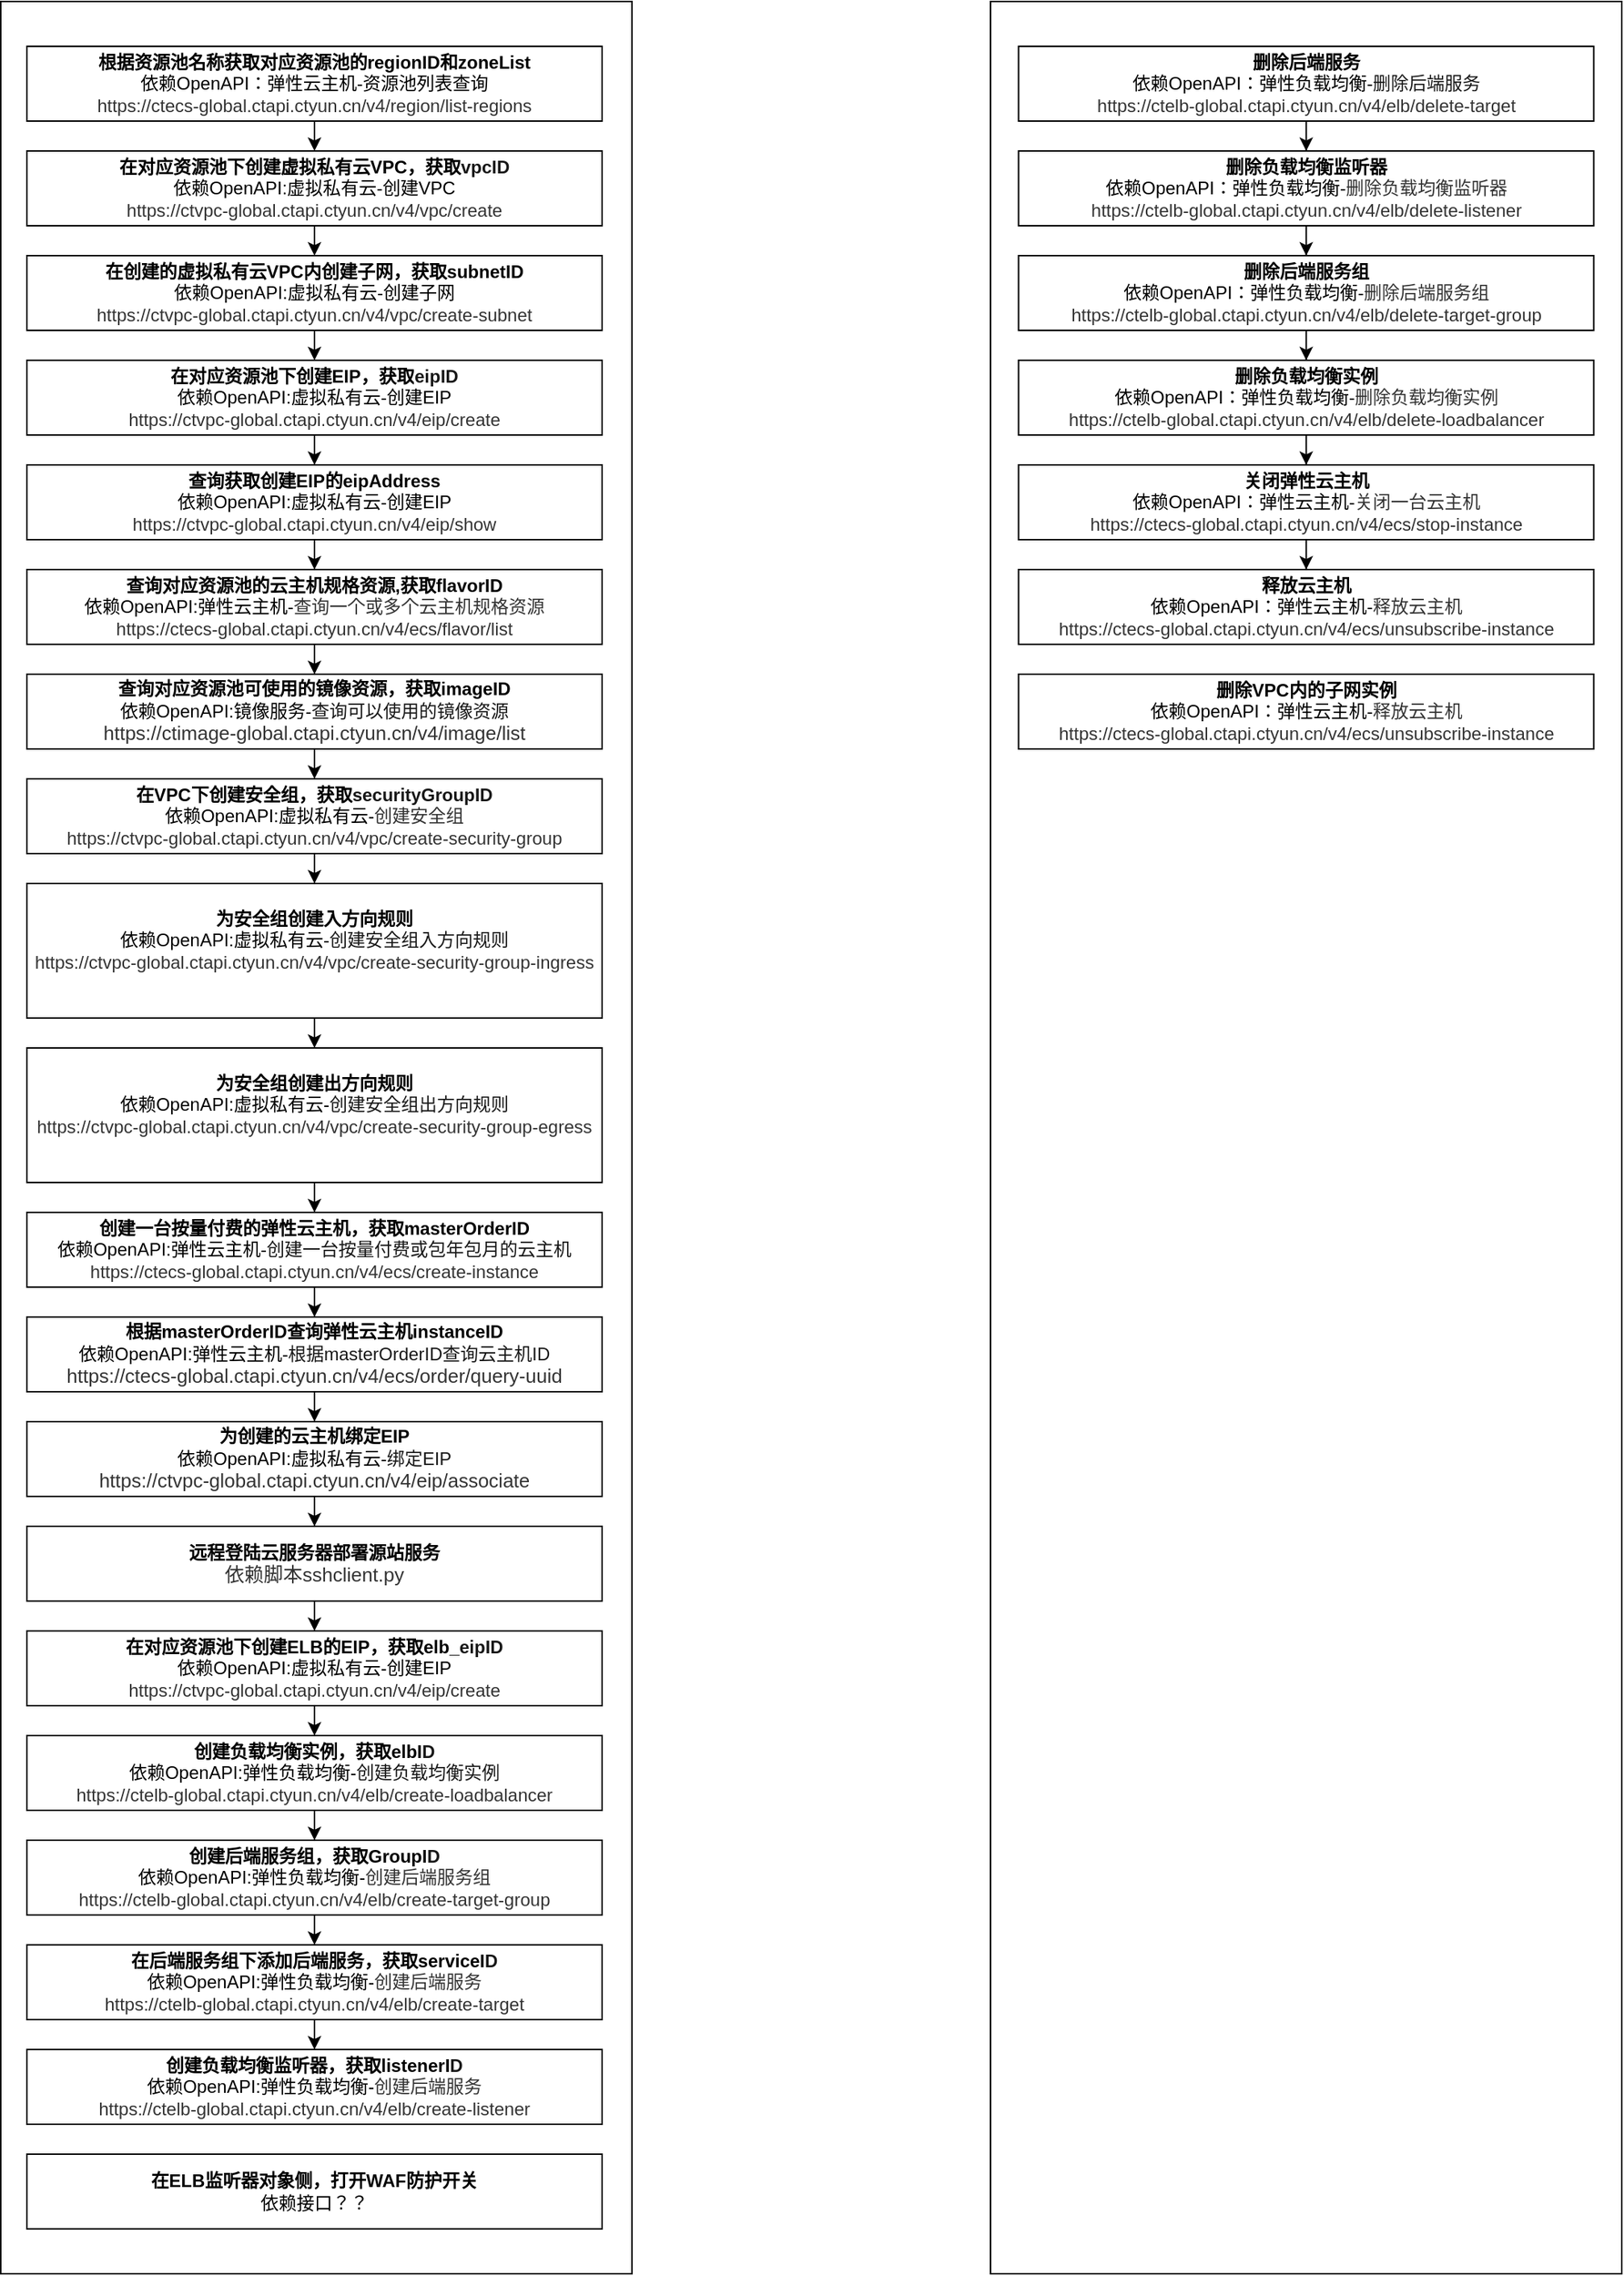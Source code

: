 <mxfile version="24.7.7">
  <diagram name="第 1 页" id="8-FC0ekU5G2PwA24ZTK7">
    <mxGraphModel dx="1050" dy="557" grid="1" gridSize="10" guides="1" tooltips="1" connect="1" arrows="1" fold="1" page="1" pageScale="1" pageWidth="1920" pageHeight="1200" math="0" shadow="0">
      <root>
        <mxCell id="0" />
        <mxCell id="1" parent="0" />
        <mxCell id="kfRrEzEhlHXIg2XS9ukm-1" value="" style="rounded=0;whiteSpace=wrap;html=1;" vertex="1" parent="1">
          <mxGeometry x="7.5" y="10" width="422.5" height="1520" as="geometry" />
        </mxCell>
        <mxCell id="kfRrEzEhlHXIg2XS9ukm-17" style="edgeStyle=orthogonalEdgeStyle;rounded=0;orthogonalLoop=1;jettySize=auto;html=1;exitX=0.5;exitY=1;exitDx=0;exitDy=0;entryX=0.5;entryY=0;entryDx=0;entryDy=0;" edge="1" parent="1" source="kfRrEzEhlHXIg2XS9ukm-5" target="kfRrEzEhlHXIg2XS9ukm-6">
          <mxGeometry relative="1" as="geometry" />
        </mxCell>
        <mxCell id="kfRrEzEhlHXIg2XS9ukm-5" value="&lt;div&gt;&lt;b style=&quot;&quot;&gt;&lt;font style=&quot;font-size: 12px;&quot;&gt;&lt;br&gt;&lt;/font&gt;&lt;/b&gt;&lt;/div&gt;&lt;b style=&quot;&quot;&gt;&lt;font style=&quot;font-size: 12px;&quot;&gt;根据资源池名称获取对应资源池的regionID和zoneList&lt;/font&gt;&lt;/b&gt;&lt;div style=&quot;&quot;&gt;&lt;font style=&quot;font-size: 12px;&quot;&gt;依赖OpenAPI：弹性云主机-资源池列表查询&lt;/font&gt;&lt;/div&gt;&lt;div style=&quot;&quot;&gt;&lt;font style=&quot;font-size: 12px;&quot;&gt;&lt;span style=&quot;background-color: rgb(255, 255, 255); color: rgb(51, 51, 51); font-family: &amp;quot;microsoft yahei&amp;quot;, helvetia, &amp;quot;pingfang sc&amp;quot;, Arial, Tahoma; text-align: left;&quot;&gt;https://ctecs-global.ctapi.ctyun.cn/v4/region/list-regions&lt;/span&gt;&lt;/font&gt;&lt;/div&gt;&lt;div&gt;&lt;span style=&quot;background-color: initial; color: rgba(0, 0, 0, 0); font-family: monospace; font-size: 0px; text-align: start; text-wrap-mode: nowrap;&quot;&gt;%3CmxGraphModel%3E%3Croot%3E%3CmxCell%20id%3D%220%22%2F%3E%3CmxCell%20id%3D%221%22%20parent%3D%220%22%2F%3E%3CmxCell%20id%3D%222%22%20value%3D%22%E6%9F%A5%E8%AF%A2%E5%AF%B9%E5%BA%94%E8%B5%84%E6%BA%90%E6%B1%A0%E4%B8%8B%E4%BA%91%E4%B8%BB%E6%9C%BA%E8%A7%84%E6%A0%BC%E8%B5%84%E6%BA%90%22%20style%3D%22rounded%3D0%3BwhiteSpace%3Dwrap%3Bhtml%3D1%3B%22%20vertex%3D%221%22%20parent%3D%221%22%3E%3CmxGeometry%20x%3D%2232.5%22%20y%3D%22370%22%20width%3D%22185%22%20height%3D%2240%22%20as%3D%22geometry%22%2F%3E%3C%2FmxCell%3E%3C%2Froot%3E%3C%2FmxGraphModel%3E&lt;/span&gt;&lt;/div&gt;" style="rounded=0;whiteSpace=wrap;html=1;" vertex="1" parent="1">
          <mxGeometry x="25" y="40" width="385" height="50" as="geometry" />
        </mxCell>
        <mxCell id="kfRrEzEhlHXIg2XS9ukm-19" style="edgeStyle=orthogonalEdgeStyle;rounded=0;orthogonalLoop=1;jettySize=auto;html=1;exitX=0.5;exitY=1;exitDx=0;exitDy=0;entryX=0.5;entryY=0;entryDx=0;entryDy=0;" edge="1" parent="1" source="kfRrEzEhlHXIg2XS9ukm-6" target="kfRrEzEhlHXIg2XS9ukm-18">
          <mxGeometry relative="1" as="geometry" />
        </mxCell>
        <mxCell id="kfRrEzEhlHXIg2XS9ukm-6" value="&lt;b&gt;在对应资源池下创建虚拟私有云VPC，获取&lt;span style=&quot;color: rgb(24, 24, 24); font-family: &amp;quot;microsoft yahei&amp;quot;, helvetia, &amp;quot;pingfang sc&amp;quot;, Arial, Tahoma; text-align: start; background-color: rgb(255, 255, 255);&quot;&gt;vpcID&lt;/span&gt;&lt;/b&gt;&lt;div&gt;依赖OpenAPI:虚拟私有云-创建VPC&lt;/div&gt;&lt;div&gt;&lt;span style=&quot;color: rgb(51, 51, 51); font-family: &amp;quot;microsoft yahei&amp;quot;, helvetia, &amp;quot;pingfang sc&amp;quot;, Arial, Tahoma; text-align: left; background-color: rgb(255, 255, 255);&quot;&gt;https://ctvpc-global.ctapi.ctyun.cn/v4/vpc/create&lt;/span&gt;&lt;/div&gt;" style="rounded=0;whiteSpace=wrap;html=1;" vertex="1" parent="1">
          <mxGeometry x="25" y="110" width="385" height="50" as="geometry" />
        </mxCell>
        <mxCell id="kfRrEzEhlHXIg2XS9ukm-22" style="edgeStyle=orthogonalEdgeStyle;rounded=0;orthogonalLoop=1;jettySize=auto;html=1;exitX=0.5;exitY=1;exitDx=0;exitDy=0;entryX=0.5;entryY=0;entryDx=0;entryDy=0;" edge="1" parent="1" source="kfRrEzEhlHXIg2XS9ukm-18">
          <mxGeometry relative="1" as="geometry">
            <mxPoint x="217.5" y="250" as="targetPoint" />
          </mxGeometry>
        </mxCell>
        <mxCell id="kfRrEzEhlHXIg2XS9ukm-18" value="&lt;b&gt;在创建的虚拟私有云VPC内创建子网，获取subnetID&lt;/b&gt;&lt;br&gt;&lt;div&gt;依赖OpenAPI:虚拟私有云-创建子网&lt;/div&gt;&lt;div&gt;&lt;span style=&quot;color: rgb(51, 51, 51); font-family: &amp;quot;microsoft yahei&amp;quot;, helvetia, &amp;quot;pingfang sc&amp;quot;, Arial, Tahoma; text-align: left; background-color: rgb(255, 255, 255);&quot;&gt;https://ctvpc-global.ctapi.ctyun.cn&lt;/span&gt;&lt;span style=&quot;background-color: rgb(255, 255, 255); color: rgb(51, 51, 51); font-family: &amp;quot;microsoft yahei&amp;quot;, helvetia, &amp;quot;pingfang sc&amp;quot;, Arial, Tahoma; text-align: start;&quot;&gt;/v4/vpc/create-subnet&lt;/span&gt;&lt;/div&gt;" style="rounded=0;whiteSpace=wrap;html=1;" vertex="1" parent="1">
          <mxGeometry x="25" y="180" width="385" height="50" as="geometry" />
        </mxCell>
        <mxCell id="kfRrEzEhlHXIg2XS9ukm-49" value="" style="edgeStyle=orthogonalEdgeStyle;rounded=0;orthogonalLoop=1;jettySize=auto;html=1;" edge="1" parent="1" source="kfRrEzEhlHXIg2XS9ukm-39" target="kfRrEzEhlHXIg2XS9ukm-48">
          <mxGeometry relative="1" as="geometry" />
        </mxCell>
        <mxCell id="kfRrEzEhlHXIg2XS9ukm-39" value="&lt;b&gt;在VPC下创建安全组，获取&lt;span style=&quot;color: rgb(24, 24, 24); font-family: &amp;quot;microsoft yahei&amp;quot;, helvetia, &amp;quot;pingfang sc&amp;quot;, Arial, Tahoma; text-align: left; background-color: rgb(255, 255, 255);&quot;&gt;securityGroupID&lt;/span&gt;&lt;/b&gt;&lt;br&gt;&lt;div&gt;依赖OpenAPI:虚拟私有云-&lt;span style=&quot;background-color: rgb(255, 255, 255); color: rgb(51, 51, 51); font-family: &amp;quot;microsoft yahei&amp;quot;, helvetia, &amp;quot;pingfang sc&amp;quot;, Arial, Tahoma; text-align: start; text-wrap-mode: nowrap;&quot;&gt;&lt;font style=&quot;font-size: 12px;&quot;&gt;创建安全组&lt;/font&gt;&lt;/span&gt;&lt;/div&gt;&lt;div style=&quot;&quot;&gt;&lt;span style=&quot;background-color: rgb(255, 255, 255); color: rgb(51, 51, 51); font-family: &amp;quot;microsoft yahei&amp;quot;, helvetia, &amp;quot;pingfang sc&amp;quot;, Arial, Tahoma; text-align: left;&quot;&gt;&lt;font style=&quot;font-size: 12px;&quot;&gt;https://ctvpc-global.ctapi.ctyun.cn&lt;/font&gt;&lt;/span&gt;&lt;span style=&quot;background-color: rgb(255, 255, 255); color: rgb(51, 51, 51); font-family: &amp;quot;microsoft yahei&amp;quot;, helvetia, &amp;quot;pingfang sc&amp;quot;, Arial, Tahoma; text-align: left;&quot;&gt;&lt;font style=&quot;font-size: 12px;&quot;&gt;/v4/vpc/create-security-group&lt;/font&gt;&lt;/span&gt;&lt;span style=&quot;background-color: initial; text-wrap-mode: nowrap; color: rgba(0, 0, 0, 0); font-family: monospace; font-size: 0px; text-align: start;&quot;&gt;%3CmxGraphModel%3E%3Croot%3E%3CmxCell%20id%3D%220%22%2F%3E%3CmxCell%20id%3D%221%22%20parent%3D%220%22%2F%3E%3CmxCell%20id%3D%222%22%20value%3D%22%26lt%3Bb%26gt%3B%E5%9C%A8%E5%AF%B9%E5%BA%94%E8%B5%84%E6%BA%90%E6%B1%A0%E4%B8%8B%E5%88%9B%E5%BB%BAEIP%EF%BC%8C%E8%8E%B7%E5%8F%96%26lt%3B%2Fb%26gt%3B%26lt%3Bspan%20style%3D%26quot%3Bcolor%3A%20rgb(24%2C%2024%2C%2024)%3B%20font-family%3A%20%26amp%3Bquot%3Bmicrosoft%20yahei%26amp%3Bquot%3B%2C%20helvetia%2C%20%26amp%3Bquot%3Bpingfang%20sc%26amp%3Bquot%3B%2C%20Arial%2C%20Tahoma%3B%20text-align%3A%20start%3B%20background-color%3A%20rgb(255%2C%20255%2C%20255)%3B%26quot%3B%26gt%3B%26lt%3Bb%26gt%3BeipID%26lt%3B%2Fb%26gt%3B%26lt%3B%2Fspan%26gt%3B%26lt%3Bbr%26gt%3B%26lt%3Bdiv%26gt%3B%E4%BE%9D%E8%B5%96OpenAPI%3A%E8%99%9A%E6%8B%9F%E7%A7%81%E6%9C%89%E4%BA%91-%E5%88%9B%E5%BB%BAEIP%26lt%3B%2Fdiv%26gt%3B%26lt%3Bdiv%20style%3D%26quot%3B%26quot%3B%26gt%3B%26lt%3Bspan%20style%3D%26quot%3Bcolor%3A%20rgb(51%2C%2051%2C%2051)%3B%20font-family%3A%20%26amp%3Bquot%3Bmicrosoft%20yahei%26amp%3Bquot%3B%2C%20helvetia%2C%20%26amp%3Bquot%3Bpingfang%20sc%26amp%3Bquot%3B%2C%20Arial%2C%20Tahoma%3B%20text-align%3A%20left%3B%20background-color%3A%20rgb(255%2C%20255%2C%20255)%3B%26quot%3B%26gt%3Bhttps%3A%2F%2Fctvpc-global.ctapi.ctyun.cn%26lt%3B%2Fspan%26gt%3B%26lt%3Bspan%20style%3D%26quot%3Bbackground-color%3A%20rgb(255%2C%20255%2C%20255)%3B%20color%3A%20rgb(51%2C%2051%2C%2051)%3B%20font-family%3A%20%26amp%3Bquot%3Bmicrosoft%20yahei%26amp%3Bquot%3B%2C%20helvetia%2C%20%26amp%3Bquot%3Bpingfang%20sc%26amp%3Bquot%3B%2C%20Arial%2C%20Tahoma%3B%20text-align%3A%20start%3B%26quot%3B%26gt%3B%2F%26lt%3B%2Fspan%26gt%3B%26lt%3Bspan%20style%3D%26quot%3Bbackground-color%3A%20rgb(255%2C%20255%2C%20255)%3B%20color%3A%20rgb(51%2C%2051%2C%2051)%3B%20font-family%3A%20%26amp%3Bquot%3Bmicrosoft%20yahei%26amp%3Bquot%3B%2C%20helvetia%2C%20%26amp%3Bquot%3Bpingfang%20sc%26amp%3Bquot%3B%2C%20Arial%2C%20Tahoma%3B%20text-align%3A%20start%3B%26quot%3B%26gt%3Bv4%2Feip%2Fcreate%26lt%3B%2Fspan%26gt%3B%26lt%3B%2Fdiv%26gt%3B%22%20style%3D%22rounded%3D0%3BwhiteSpace%3Dwrap%3Bhtml%3D1%3B%22%20vertex%3D%221%22%20parent%3D%221%22%3E%3CmxGeometry%20x%3D%2231.25%22%20y%3D%22260%22%20width%3D%22372.5%22%20height%3D%2250%22%20as%3D%22geometry%22%2F%3E%3C%2FmxCell%3E%3C%2Froot%3E%3C%2FmxGraphModel%3E&lt;/span&gt;&lt;span style=&quot;background-color: initial; text-wrap-mode: nowrap; color: rgba(0, 0, 0, 0); font-family: monospace; font-size: 0px; text-align: start;&quot;&gt;%3CmxGraphModel%3E%3Croot%3E%3CmxCell%20id%3D%220%22%2F%3E%3CmxCell%20id%3D%221%22%20parent%3D%220%22%2F%3E%3CmxCell%20id%3D%222%22%20value%3D%22%26lt%3Bb%26gt%3B%E5%9C%A8%E5%AF%B9%E5%BA%94%E8%B5%84%E6%BA%90%E6%B1%A0%E4%B8%8B%E5%88%9B%E5%BB%BAEIP%EF%BC%8C%E8%8E%B7%E5%8F%96%26lt%3B%2Fb%26gt%3B%26lt%3Bspan%20style%3D%26quot%3Bcolor%3A%20rgb(24%2C%2024%2C%2024)%3B%20font-family%3A%20%26amp%3Bquot%3Bmicrosoft%20yahei%26amp%3Bquot%3B%2C%20helvetia%2C%20%26amp%3Bquot%3Bpingfang%20sc%26amp%3Bquot%3B%2C%20Arial%2C%20Tahoma%3B%20text-align%3A%20start%3B%20background-color%3A%20rgb(255%2C%20255%2C%20255)%3B%26quot%3B%26gt%3B%26lt%3Bb%26gt%3BeipID%26lt%3B%2Fb%26gt%3B%26lt%3B%2Fspan%26gt%3B%26lt%3Bbr%26gt%3B%26lt%3Bdiv%26gt%3B%E4%BE%9D%E8%B5%96OpenAPI%3A%E8%99%9A%E6%8B%9F%E7%A7%81%E6%9C%89%E4%BA%91-%E5%88%9B%E5%BB%BAEIP%26lt%3B%2Fdiv%26gt%3B%26lt%3Bdiv%20style%3D%26quot%3B%26quot%3B%26gt%3B%26lt%3Bspan%20style%3D%26quot%3Bcolor%3A%20rgb(51%2C%2051%2C%2051)%3B%20font-family%3A%20%26amp%3Bquot%3Bmicrosoft%20yahei%26amp%3Bquot%3B%2C%20helvetia%2C%20%26amp%3Bquot%3Bpingfang%20sc%26amp%3Bquot%3B%2C%20Arial%2C%20Tahoma%3B%20text-align%3A%20left%3B%20background-color%3A%20rgb(255%2C%20255%2C%20255)%3B%26quot%3B%26gt%3Bhttps%3A%2F%2Fctvpc-global.ctapi.ctyun.cn%26lt%3B%2Fspan%26gt%3B%26lt%3Bspan%20style%3D%26quot%3Bbackground-color%3A%20rgb(255%2C%20255%2C%20255)%3B%20color%3A%20rgb(51%2C%2051%2C%2051)%3B%20font-family%3A%20%26amp%3Bquot%3Bmicrosoft%20yahei%26amp%3Bquot%3B%2C%20helvetia%2C%20%26amp%3Bquot%3Bpingfang%20sc%26amp%3Bquot%3B%2C%20Arial%2C%20Tahoma%3B%20text-align%3A%20start%3B%26quot%3B%26gt%3B%2F%26lt%3B%2Fspan%26gt%3B%26lt%3Bspan%20style%3D%26quot%3Bbackground-color%3A%20rgb(255%2C%20255%2C%20255)%3B%20color%3A%20rgb(51%2C%2051%2C%2051)%3B%20font-family%3A%20%26amp%3Bquot%3Bmicrosoft%20yahei%26amp%3Bquot%3B%2C%20helvetia%2C%20%26amp%3Bquot%3Bpingfang%20sc%26amp%3Bquot%3B%2C%20Arial%2C%20Tahoma%3B%20text-align%3A%20start%3B%26quot%3B%26gt%3Bv4%2Feip%2Fcreate%26lt%3B%2Fspan%26gt%3B%26lt%3B%2Fdiv%26gt%3B%22%20style%3D%22rounded%3D0%3BwhiteSpace%3Dwrap%3Bhtml%3D1%3B%22%20vertex%3D%221%22%20parent%3D%221%22%3E%3CmxGeometry%20x%3D%2231.25%22%20y%3D%22260%22%20width%3D%22372.5%22%20height%3D%2250%22%20as%3D%22geometry%22%2F%3E%3C%2FmxCell%3E%3C%2Froot%3E%3C%2FmxGraphModel%3E&lt;/span&gt;&lt;/div&gt;" style="rounded=0;whiteSpace=wrap;html=1;" vertex="1" parent="1">
          <mxGeometry x="25" y="530" width="385" height="50" as="geometry" />
        </mxCell>
        <mxCell id="kfRrEzEhlHXIg2XS9ukm-42" value="" style="edgeStyle=orthogonalEdgeStyle;rounded=0;orthogonalLoop=1;jettySize=auto;html=1;" edge="1" parent="1" source="kfRrEzEhlHXIg2XS9ukm-40" target="kfRrEzEhlHXIg2XS9ukm-41">
          <mxGeometry relative="1" as="geometry" />
        </mxCell>
        <mxCell id="kfRrEzEhlHXIg2XS9ukm-40" value="&lt;b&gt;在对应资源池下创建EIP，获取&lt;/b&gt;&lt;span style=&quot;color: rgb(24, 24, 24); font-family: &amp;quot;microsoft yahei&amp;quot;, helvetia, &amp;quot;pingfang sc&amp;quot;, Arial, Tahoma; text-align: start; background-color: rgb(255, 255, 255);&quot;&gt;&lt;b&gt;eipID&lt;/b&gt;&lt;/span&gt;&lt;br&gt;&lt;div&gt;依赖OpenAPI:虚拟私有云-创建EIP&lt;/div&gt;&lt;div&gt;&lt;span style=&quot;color: rgb(51, 51, 51); font-family: &amp;quot;microsoft yahei&amp;quot;, helvetia, &amp;quot;pingfang sc&amp;quot;, Arial, Tahoma; text-align: left; background-color: rgb(255, 255, 255);&quot;&gt;https://ctvpc-global.ctapi.ctyun.cn&lt;/span&gt;&lt;span style=&quot;background-color: rgb(255, 255, 255); color: rgb(51, 51, 51); font-family: &amp;quot;microsoft yahei&amp;quot;, helvetia, &amp;quot;pingfang sc&amp;quot;, Arial, Tahoma; text-align: start;&quot;&gt;/&lt;/span&gt;&lt;span style=&quot;background-color: rgb(255, 255, 255); color: rgb(51, 51, 51); font-family: &amp;quot;microsoft yahei&amp;quot;, helvetia, &amp;quot;pingfang sc&amp;quot;, Arial, Tahoma; text-align: start;&quot;&gt;v4/eip/create&lt;/span&gt;&lt;/div&gt;" style="rounded=0;whiteSpace=wrap;html=1;" vertex="1" parent="1">
          <mxGeometry x="25" y="250" width="385" height="50" as="geometry" />
        </mxCell>
        <mxCell id="kfRrEzEhlHXIg2XS9ukm-44" value="" style="edgeStyle=orthogonalEdgeStyle;rounded=0;orthogonalLoop=1;jettySize=auto;html=1;" edge="1" parent="1" source="kfRrEzEhlHXIg2XS9ukm-41" target="kfRrEzEhlHXIg2XS9ukm-43">
          <mxGeometry relative="1" as="geometry" />
        </mxCell>
        <mxCell id="kfRrEzEhlHXIg2XS9ukm-41" value="&lt;b&gt;查询获取创建EIP的eipAddress&lt;/b&gt;&lt;br&gt;&lt;div&gt;依赖OpenAPI:虚拟私有云-创建EIP&lt;/div&gt;&lt;div&gt;&lt;span style=&quot;color: rgb(51, 51, 51); font-family: &amp;quot;microsoft yahei&amp;quot;, helvetia, &amp;quot;pingfang sc&amp;quot;, Arial, Tahoma; text-align: left; background-color: rgb(255, 255, 255);&quot;&gt;https://ctvpc-global.ctapi.ctyun.cn/v4/eip/show&lt;/span&gt;&lt;span style=&quot;color: rgba(0, 0, 0, 0); font-family: monospace; font-size: 0px; text-align: start; text-wrap-mode: nowrap; background-color: initial;&quot;&gt;%3CmxGraphModel%3E%3Croot%3E%3CmxCell%20id%3D%220%22%2F%3E%3CmxCell%20id%3D%221%22%20parent%3D%220%22%2F%3E%3CmxCell%20id%3D%222%22%20value%3D%22%26lt%3Bb%26gt%3B%E5%9C%A8%E5%AF%B9%E5%BA%94%E8%B5%84%E6%BA%90%E6%B1%A0%E4%B8%8B%E5%88%9B%E5%BB%BAEIP%EF%BC%8C%E8%8E%B7%E5%8F%96%26lt%3B%2Fb%26gt%3B%26lt%3Bspan%20style%3D%26quot%3Bcolor%3A%20rgb(24%2C%2024%2C%2024)%3B%20font-family%3A%20%26amp%3Bquot%3Bmicrosoft%20yahei%26amp%3Bquot%3B%2C%20helvetia%2C%20%26amp%3Bquot%3Bpingfang%20sc%26amp%3Bquot%3B%2C%20Arial%2C%20Tahoma%3B%20text-align%3A%20start%3B%20background-color%3A%20rgb(255%2C%20255%2C%20255)%3B%26quot%3B%26gt%3B%26lt%3Bb%26gt%3BeipID%26lt%3B%2Fb%26gt%3B%26lt%3B%2Fspan%26gt%3B%26lt%3Bbr%26gt%3B%26lt%3Bdiv%26gt%3B%E4%BE%9D%E8%B5%96OpenAPI%3A%E8%99%9A%E6%8B%9F%E7%A7%81%E6%9C%89%E4%BA%91-%E5%88%9B%E5%BB%BAEIP%26lt%3B%2Fdiv%26gt%3B%26lt%3Bdiv%20style%3D%26quot%3B%26quot%3B%26gt%3B%26lt%3Bspan%20style%3D%26quot%3Bcolor%3A%20rgb(51%2C%2051%2C%2051)%3B%20font-family%3A%20%26amp%3Bquot%3Bmicrosoft%20yahei%26amp%3Bquot%3B%2C%20helvetia%2C%20%26amp%3Bquot%3Bpingfang%20sc%26amp%3Bquot%3B%2C%20Arial%2C%20Tahoma%3B%20text-align%3A%20left%3B%20background-color%3A%20rgb(255%2C%20255%2C%20255)%3B%26quot%3B%26gt%3Bhttps%3A%2F%2Fctvpc-global.ctapi.ctyun.cn%26lt%3B%2Fspan%26gt%3B%26lt%3Bspan%20style%3D%26quot%3Bbackground-color%3A%20rgb(255%2C%20255%2C%20255)%3B%20color%3A%20rgb(51%2C%2051%2C%2051)%3B%20font-family%3A%20%26amp%3Bquot%3Bmicrosoft%20yahei%26amp%3Bquot%3B%2C%20helvetia%2C%20%26amp%3Bquot%3Bpingfang%20sc%26amp%3Bquot%3B%2C%20Arial%2C%20Tahoma%3B%20text-align%3A%20start%3B%26quot%3B%26gt%3B%2F%26lt%3B%2Fspan%26gt%3B%26lt%3Bspan%20style%3D%26quot%3Bbackground-color%3A%20rgb(255%2C%20255%2C%20255)%3B%20color%3A%20rgb(51%2C%2051%2C%2051)%3B%20font-family%3A%20%26amp%3Bquot%3Bmicrosoft%20yahei%26amp%3Bquot%3B%2C%20helvetia%2C%20%26amp%3Bquot%3Bpingfang%20sc%26amp%3Bquot%3B%2C%20Arial%2C%20Tahoma%3B%20text-align%3A%20start%3B%26quot%3B%26gt%3Bv4%2Feip%2Fcreate%26lt%3B%2Fspan%26gt%3B%26lt%3B%2Fdiv%26gt%3B%22%20style%3D%22rounded%3D0%3BwhiteSpace%3Dwrap%3Bhtml%3D1%3B%22%20vertex%3D%221%22%20parent%3D%221%22%3E%3CmxGeometry%20x%3D%2231.25%22%20y%3D%22260%22%20width%3D%22372.5%22%20height%3D%2250%22%20as%3D%22geometry%22%2F%3E%3C%2FmxCell%3E%3C%2Froot%3E%3C%2FmxGraphModel%3E&lt;/span&gt;&lt;span style=&quot;background-color: initial; color: rgba(0, 0, 0, 0); font-family: monospace; font-size: 0px; text-align: start; text-wrap-mode: nowrap;&quot;&gt;%3CmxGraphModel%3E%3Croot%3E%3CmxCell%20id%3D%220%22%2F%3E%3CmxCell%20id%3D%221%22%20parent%3D%220%22%2F%3E%3CmxCell%20id%3D%222%22%20value%3D%22%26lt%3Bb%26gt%3B%E5%9C%A8%E5%AF%B9%E5%BA%94%E8%B5%84%E6%BA%90%E6%B1%A0%E4%B8%8B%E5%88%9B%E5%BB%BAEIP%EF%BC%8C%E8%8E%B7%E5%8F%96%26lt%3B%2Fb%26gt%3B%26lt%3Bspan%20style%3D%26quot%3Bcolor%3A%20rgb(24%2C%2024%2C%2024)%3B%20font-family%3A%20%26amp%3Bquot%3Bmicrosoft%20yahei%26amp%3Bquot%3B%2C%20helvetia%2C%20%26amp%3Bquot%3Bpingfang%20sc%26amp%3Bquot%3B%2C%20Arial%2C%20Tahoma%3B%20text-align%3A%20start%3B%20background-color%3A%20rgb(255%2C%20255%2C%20255)%3B%26quot%3B%26gt%3B%26lt%3Bb%26gt%3BeipID%26lt%3B%2Fb%26gt%3B%26lt%3B%2Fspan%26gt%3B%26lt%3Bbr%26gt%3B%26lt%3Bdiv%26gt%3B%E4%BE%9D%E8%B5%96OpenAPI%3A%E8%99%9A%E6%8B%9F%E7%A7%81%E6%9C%89%E4%BA%91-%E5%88%9B%E5%BB%BAEIP%26lt%3B%2Fdiv%26gt%3B%26lt%3Bdiv%20style%3D%26quot%3B%26quot%3B%26gt%3B%26lt%3Bspan%20style%3D%26quot%3Bcolor%3A%20rgb(51%2C%2051%2C%2051)%3B%20font-family%3A%20%26amp%3Bquot%3Bmicrosoft%20yahei%26amp%3Bquot%3B%2C%20helvetia%2C%20%26amp%3Bquot%3Bpingfang%20sc%26amp%3Bquot%3B%2C%20Arial%2C%20Tahoma%3B%20text-align%3A%20left%3B%20background-color%3A%20rgb(255%2C%20255%2C%20255)%3B%26quot%3B%26gt%3Bhttps%3A%2F%2Fctvpc-global.ctapi.ctyun.cn%26lt%3B%2Fspan%26gt%3B%26lt%3Bspan%20style%3D%26quot%3Bbackground-color%3A%20rgb(255%2C%20255%2C%20255)%3B%20color%3A%20rgb(51%2C%2051%2C%2051)%3B%20font-family%3A%20%26amp%3Bquot%3Bmicrosoft%20yahei%26amp%3Bquot%3B%2C%20helvetia%2C%20%26amp%3Bquot%3Bpingfang%20sc%26amp%3Bquot%3B%2C%20Arial%2C%20Tahoma%3B%20text-align%3A%20start%3B%26quot%3B%26gt%3B%2F%26lt%3B%2Fspan%26gt%3B%26lt%3Bspan%20style%3D%26quot%3Bbackground-color%3A%20rgb(255%2C%20255%2C%20255)%3B%20color%3A%20rgb(51%2C%2051%2C%2051)%3B%20font-family%3A%20%26amp%3Bquot%3Bmicrosoft%20yahei%26amp%3Bquot%3B%2C%20helvetia%2C%20%26amp%3Bquot%3Bpingfang%20sc%26amp%3Bquot%3B%2C%20Arial%2C%20Tahoma%3B%20text-align%3A%20start%3B%26quot%3B%26gt%3Bv4%2Feip%2Fcreate%26lt%3B%2Fspan%26gt%3B%26lt%3B%2Fdiv%26gt%3B%22%20style%3D%22rounded%3D0%3BwhiteSpace%3Dwrap%3Bhtml%3D1%3B%22%20vertex%3D%221%22%20parent%3D%221%22%3E%3CmxGeometry%20x%3D%2231.25%22%20y%3D%22260%22%20width%3D%22372.5%22%20height%3D%2250%22%20as%3D%22geometry%22%2F%3E%3C%2FmxCell%3E%3C%2Froot%3E%3C%2FmxGraphModel%3E&lt;/span&gt;&lt;/div&gt;" style="rounded=0;whiteSpace=wrap;html=1;" vertex="1" parent="1">
          <mxGeometry x="25" y="320" width="385" height="50" as="geometry" />
        </mxCell>
        <mxCell id="kfRrEzEhlHXIg2XS9ukm-46" value="" style="edgeStyle=orthogonalEdgeStyle;rounded=0;orthogonalLoop=1;jettySize=auto;html=1;" edge="1" parent="1" source="kfRrEzEhlHXIg2XS9ukm-43" target="kfRrEzEhlHXIg2XS9ukm-45">
          <mxGeometry relative="1" as="geometry" />
        </mxCell>
        <mxCell id="kfRrEzEhlHXIg2XS9ukm-43" value="&lt;b&gt;查询对应资源池的云主机规格资源,获取flavorID&lt;/b&gt;&lt;br&gt;&lt;div&gt;依赖OpenAPI:弹性云主机-&lt;span style=&quot;background-color: rgb(255, 255, 255); color: rgb(51, 51, 51); font-family: &amp;quot;microsoft yahei&amp;quot;, helvetia, &amp;quot;pingfang sc&amp;quot;, Arial, Tahoma; text-align: start; text-wrap-mode: nowrap;&quot;&gt;查询一个或多个云主机规格资源&lt;/span&gt;&lt;/div&gt;&lt;div&gt;&lt;span style=&quot;color: rgb(51, 51, 51); font-family: &amp;quot;microsoft yahei&amp;quot;, helvetia, &amp;quot;pingfang sc&amp;quot;, Arial, Tahoma; text-align: left; background-color: rgb(255, 255, 255);&quot;&gt;https://ctecs-global.ctapi.ctyun.cn/v4/ecs/flavor/list&lt;/span&gt;&lt;span style=&quot;color: rgba(0, 0, 0, 0); font-family: monospace; font-size: 0px; text-align: start; text-wrap-mode: nowrap; background-color: initial;&quot;&gt;%3CmxGraphModel%3E%3Croot%3E%3CmxCell%20id%3D%220%22%2F%3E%3CmxCell%20id%3D%221%22%20parent%3D%220%22%2F%3E%3CmxCell%20id%3D%222%22%20value%3D%22%26lt%3Bb%26gt%3B%E5%9C%A8%E5%AF%B9%E5%BA%94%E8%B5%84%E6%BA%90%E6%B1%A0%E4%B8%8B%E5%88%9B%E5%BB%BAEIP%EF%BC%8C%E8%8E%B7%E5%8F%96%26lt%3B%2Fb%26gt%3B%26lt%3Bspan%20style%3D%26quot%3Bcolor%3A%20rgb(24%2C%2024%2C%2024)%3B%20font-family%3A%20%26amp%3Bquot%3Bmicrosoft%20yahei%26amp%3Bquot%3B%2C%20helvetia%2C%20%26amp%3Bquot%3Bpingfang%20sc%26amp%3Bquot%3B%2C%20Arial%2C%20Tahoma%3B%20text-align%3A%20start%3B%20background-color%3A%20rgb(255%2C%20255%2C%20255)%3B%26quot%3B%26gt%3B%26lt%3Bb%26gt%3BeipID%26lt%3B%2Fb%26gt%3B%26lt%3B%2Fspan%26gt%3B%26lt%3Bbr%26gt%3B%26lt%3Bdiv%26gt%3B%E4%BE%9D%E8%B5%96OpenAPI%3A%E8%99%9A%E6%8B%9F%E7%A7%81%E6%9C%89%E4%BA%91-%E5%88%9B%E5%BB%BAEIP%26lt%3B%2Fdiv%26gt%3B%26lt%3Bdiv%20style%3D%26quot%3B%26quot%3B%26gt%3B%26lt%3Bspan%20style%3D%26quot%3Bcolor%3A%20rgb(51%2C%2051%2C%2051)%3B%20font-family%3A%20%26amp%3Bquot%3Bmicrosoft%20yahei%26amp%3Bquot%3B%2C%20helvetia%2C%20%26amp%3Bquot%3Bpingfang%20sc%26amp%3Bquot%3B%2C%20Arial%2C%20Tahoma%3B%20text-align%3A%20left%3B%20background-color%3A%20rgb(255%2C%20255%2C%20255)%3B%26quot%3B%26gt%3Bhttps%3A%2F%2Fctvpc-global.ctapi.ctyun.cn%26lt%3B%2Fspan%26gt%3B%26lt%3Bspan%20style%3D%26quot%3Bbackground-color%3A%20rgb(255%2C%20255%2C%20255)%3B%20color%3A%20rgb(51%2C%2051%2C%2051)%3B%20font-family%3A%20%26amp%3Bquot%3Bmicrosoft%20yahei%26amp%3Bquot%3B%2C%20helvetia%2C%20%26amp%3Bquot%3Bpingfang%20sc%26amp%3Bquot%3B%2C%20Arial%2C%20Tahoma%3B%20text-align%3A%20start%3B%26quot%3B%26gt%3B%2F%26lt%3B%2Fspan%26gt%3B%26lt%3Bspan%20style%3D%26quot%3Bbackground-color%3A%20rgb(255%2C%20255%2C%20255)%3B%20color%3A%20rgb(51%2C%2051%2C%2051)%3B%20font-family%3A%20%26amp%3Bquot%3Bmicrosoft%20yahei%26amp%3Bquot%3B%2C%20helvetia%2C%20%26amp%3Bquot%3Bpingfang%20sc%26amp%3Bquot%3B%2C%20Arial%2C%20Tahoma%3B%20text-align%3A%20start%3B%26quot%3B%26gt%3Bv4%2Feip%2Fcreate%26lt%3B%2Fspan%26gt%3B%26lt%3B%2Fdiv%26gt%3B%22%20style%3D%22rounded%3D0%3BwhiteSpace%3Dwrap%3Bhtml%3D1%3B%22%20vertex%3D%221%22%20parent%3D%221%22%3E%3CmxGeometry%20x%3D%2231.25%22%20y%3D%22260%22%20width%3D%22372.5%22%20height%3D%2250%22%20as%3D%22geometry%22%2F%3E%3C%2FmxCell%3E%3C%2Froot%3E%3C%2FmxGraphModel%3E&lt;/span&gt;&lt;span style=&quot;background-color: initial; color: rgba(0, 0, 0, 0); font-family: monospace; font-size: 0px; text-align: start; text-wrap-mode: nowrap;&quot;&gt;%3CmxGraphModel%3E%3Croot%3E%3CmxCell%20id%3D%220%22%2F%3E%3CmxCell%20id%3D%221%22%20parent%3D%220%22%2F%3E%3CmxCell%20id%3D%222%22%20value%3D%22%26lt%3Bb%26gt%3B%E5%9C%A8%E5%AF%B9%E5%BA%94%E8%B5%84%E6%BA%90%E6%B1%A0%E4%B8%8B%E5%88%9B%E5%BB%BAEIP%EF%BC%8C%E8%8E%B7%E5%8F%96%26lt%3B%2Fb%26gt%3B%26lt%3Bspan%20style%3D%26quot%3Bcolor%3A%20rgb(24%2C%2024%2C%2024)%3B%20font-family%3A%20%26amp%3Bquot%3Bmicrosoft%20yahei%26amp%3Bquot%3B%2C%20helvetia%2C%20%26amp%3Bquot%3Bpingfang%20sc%26amp%3Bquot%3B%2C%20Arial%2C%20Tahoma%3B%20text-align%3A%20start%3B%20background-color%3A%20rgb(255%2C%20255%2C%20255)%3B%26quot%3B%26gt%3B%26lt%3Bb%26gt%3BeipID%26lt%3B%2Fb%26gt%3B%26lt%3B%2Fspan%26gt%3B%26lt%3Bbr%26gt%3B%26lt%3Bdiv%26gt%3B%E4%BE%9D%E8%B5%96OpenAPI%3A%E8%99%9A%E6%8B%9F%E7%A7%81%E6%9C%89%E4%BA%91-%E5%88%9B%E5%BB%BAEIP%26lt%3B%2Fdiv%26gt%3B%26lt%3Bdiv%20style%3D%26quot%3B%26quot%3B%26gt%3B%26lt%3Bspan%20style%3D%26quot%3Bcolor%3A%20rgb(51%2C%2051%2C%2051)%3B%20font-family%3A%20%26amp%3Bquot%3Bmicrosoft%20yahei%26amp%3Bquot%3B%2C%20helvetia%2C%20%26amp%3Bquot%3Bpingfang%20sc%26amp%3Bquot%3B%2C%20Arial%2C%20Tahoma%3B%20text-align%3A%20left%3B%20background-color%3A%20rgb(255%2C%20255%2C%20255)%3B%26quot%3B%26gt%3Bhttps%3A%2F%2Fctvpc-global.ctapi.ctyun.cn%26lt%3B%2Fspan%26gt%3B%26lt%3Bspan%20style%3D%26quot%3Bbackground-color%3A%20rgb(255%2C%20255%2C%20255)%3B%20color%3A%20rgb(51%2C%2051%2C%2051)%3B%20font-family%3A%20%26amp%3Bquot%3Bmicrosoft%20yahei%26amp%3Bquot%3B%2C%20helvetia%2C%20%26amp%3Bquot%3Bpingfang%20sc%26amp%3Bquot%3B%2C%20Arial%2C%20Tahoma%3B%20text-align%3A%20start%3B%26quot%3B%26gt%3B%2F%26lt%3B%2Fspan%26gt%3B%26lt%3Bspan%20style%3D%26quot%3Bbackground-color%3A%20rgb(255%2C%20255%2C%20255)%3B%20color%3A%20rgb(51%2C%2051%2C%2051)%3B%20font-family%3A%20%26amp%3Bquot%3Bmicrosoft%20yahei%26amp%3Bquot%3B%2C%20helvetia%2C%20%26amp%3Bquot%3Bpingfang%20sc%26amp%3Bquot%3B%2C%20Arial%2C%20Tahoma%3B%20text-align%3A%20start%3B%26quot%3B%26gt%3Bv4%2Feip%2Fcreate%26lt%3B%2Fspan%26gt%3B%26lt%3B%2Fdiv%26gt%3B%22%20style%3D%22rounded%3D0%3BwhiteSpace%3Dwrap%3Bhtml%3D1%3B%22%20vertex%3D%221%22%20parent%3D%221%22%3E%3CmxGeometry%20x%3D%2231.25%22%20y%3D%22260%22%20width%3D%22372.5%22%20height%3D%2250%22%20as%3D%22geometry%22%2F%3E%3C%2FmxCell%3E%3C%2Froot%3E%3C%2FmxGraphModel%3E&lt;/span&gt;&lt;/div&gt;" style="rounded=0;whiteSpace=wrap;html=1;" vertex="1" parent="1">
          <mxGeometry x="25" y="390" width="385" height="50" as="geometry" />
        </mxCell>
        <mxCell id="kfRrEzEhlHXIg2XS9ukm-47" value="" style="edgeStyle=orthogonalEdgeStyle;rounded=0;orthogonalLoop=1;jettySize=auto;html=1;" edge="1" parent="1" source="kfRrEzEhlHXIg2XS9ukm-45" target="kfRrEzEhlHXIg2XS9ukm-39">
          <mxGeometry relative="1" as="geometry" />
        </mxCell>
        <mxCell id="kfRrEzEhlHXIg2XS9ukm-45" value="&lt;b&gt;查询对应资源池可使用的镜像资源，获取imageID&lt;/b&gt;&lt;br&gt;&lt;div&gt;依赖OpenAPI:镜像服务-&lt;span style=&quot;background-color: rgb(255, 255, 255); color: rgb(24, 24, 24); font-family: &amp;quot;microsoft yahei&amp;quot;, helvetia, &amp;quot;pingfang sc&amp;quot;, Arial, Tahoma; text-align: start;&quot;&gt;查询可以使用的镜像资源&lt;/span&gt;&lt;/div&gt;&lt;div&gt;&lt;span style=&quot;background-color: rgb(255, 255, 255); color: rgb(51, 51, 51); font-family: &amp;quot;microsoft yahei&amp;quot;, helvetia, &amp;quot;pingfang sc&amp;quot;, Arial, Tahoma; text-align: left;&quot;&gt;&lt;font style=&quot;font-size: 13px;&quot;&gt;https://ctimage-global.ctapi.ctyun.cn/v4/image/list&lt;/font&gt;&lt;/span&gt;&lt;span style=&quot;background-color: initial; text-wrap-mode: nowrap; color: rgba(0, 0, 0, 0); font-family: monospace; font-size: 0px; text-align: start;&quot;&gt;%3CmxGraphModel%3E%3Croot%3E%3CmxCell%20id%3D%220%22%2F%3E%3CmxCell%20id%3D%221%22%20parent%3D%220%22%2F%3E%3CmxCell%20id%3D%222%22%20value%3D%22%26lt%3Bb%26gt%3B%E5%9C%A8%E5%AF%B9%E5%BA%94%E8%B5%84%E6%BA%90%E6%B1%A0%E4%B8%8B%E5%88%9B%E5%BB%BAEIP%EF%BC%8C%E8%8E%B7%E5%8F%96%26lt%3B%2Fb%26gt%3B%26lt%3Bspan%20style%3D%26quot%3Bcolor%3A%20rgb(24%2C%2024%2C%2024)%3B%20font-family%3A%20%26amp%3Bquot%3Bmicrosoft%20yahei%26amp%3Bquot%3B%2C%20helvetia%2C%20%26amp%3Bquot%3Bpingfang%20sc%26amp%3Bquot%3B%2C%20Arial%2C%20Tahoma%3B%20text-align%3A%20start%3B%20background-color%3A%20rgb(255%2C%20255%2C%20255)%3B%26quot%3B%26gt%3B%26lt%3Bb%26gt%3BeipID%26lt%3B%2Fb%26gt%3B%26lt%3B%2Fspan%26gt%3B%26lt%3Bbr%26gt%3B%26lt%3Bdiv%26gt%3B%E4%BE%9D%E8%B5%96OpenAPI%3A%E8%99%9A%E6%8B%9F%E7%A7%81%E6%9C%89%E4%BA%91-%E5%88%9B%E5%BB%BAEIP%26lt%3B%2Fdiv%26gt%3B%26lt%3Bdiv%20style%3D%26quot%3B%26quot%3B%26gt%3B%26lt%3Bspan%20style%3D%26quot%3Bcolor%3A%20rgb(51%2C%2051%2C%2051)%3B%20font-family%3A%20%26amp%3Bquot%3Bmicrosoft%20yahei%26amp%3Bquot%3B%2C%20helvetia%2C%20%26amp%3Bquot%3Bpingfang%20sc%26amp%3Bquot%3B%2C%20Arial%2C%20Tahoma%3B%20text-align%3A%20left%3B%20background-color%3A%20rgb(255%2C%20255%2C%20255)%3B%26quot%3B%26gt%3Bhttps%3A%2F%2Fctvpc-global.ctapi.ctyun.cn%26lt%3B%2Fspan%26gt%3B%26lt%3Bspan%20style%3D%26quot%3Bbackground-color%3A%20rgb(255%2C%20255%2C%20255)%3B%20color%3A%20rgb(51%2C%2051%2C%2051)%3B%20font-family%3A%20%26amp%3Bquot%3Bmicrosoft%20yahei%26amp%3Bquot%3B%2C%20helvetia%2C%20%26amp%3Bquot%3Bpingfang%20sc%26amp%3Bquot%3B%2C%20Arial%2C%20Tahoma%3B%20text-align%3A%20start%3B%26quot%3B%26gt%3B%2F%26lt%3B%2Fspan%26gt%3B%26lt%3Bspan%20style%3D%26quot%3Bbackground-color%3A%20rgb(255%2C%20255%2C%20255)%3B%20color%3A%20rgb(51%2C%2051%2C%2051)%3B%20font-family%3A%20%26amp%3Bquot%3Bmicrosoft%20yahei%26amp%3Bquot%3B%2C%20helvetia%2C%20%26amp%3Bquot%3Bpingfang%20sc%26amp%3Bquot%3B%2C%20Arial%2C%20Tahoma%3B%20text-align%3A%20start%3B%26quot%3B%26gt%3Bv4%2Feip%2Fcreate%26lt%3B%2Fspan%26gt%3B%26lt%3B%2Fdiv%26gt%3B%22%20style%3D%22rounded%3D0%3BwhiteSpace%3Dwrap%3Bhtml%3D1%3B%22%20vertex%3D%221%22%20parent%3D%221%22%3E%3CmxGeometry%20x%3D%2231.25%22%20y%3D%22260%22%20width%3D%22372.5%22%20height%3D%2250%22%20as%3D%22geometry%22%2F%3E%3C%2FmxCell%3E%3C%2Froot%3E%3C%2FmxGraphModel%3E&lt;/span&gt;&lt;span style=&quot;background-color: initial; text-wrap-mode: nowrap; color: rgba(0, 0, 0, 0); font-family: monospace; font-size: 0px; text-align: start;&quot;&gt;%3CmxGraphModel%3E%3Croot%3E%3CmxCell%20id%3D%220%22%2F%3E%3CmxCell%20id%3D%221%22%20parent%3D%220%22%2F%3E%3CmxCell%20id%3D%222%22%20value%3D%22%26lt%3Bb%26gt%3B%E5%9C%A8%E5%AF%B9%E5%BA%94%E8%B5%84%E6%BA%90%E6%B1%A0%E4%B8%8B%E5%88%9B%E5%BB%BAEIP%EF%BC%8C%E8%8E%B7%E5%8F%96%26lt%3B%2Fb%26gt%3B%26lt%3Bspan%20style%3D%26quot%3Bcolor%3A%20rgb(24%2C%2024%2C%2024)%3B%20font-family%3A%20%26amp%3Bquot%3Bmicrosoft%20yahei%26amp%3Bquot%3B%2C%20helvetia%2C%20%26amp%3Bquot%3Bpingfang%20sc%26amp%3Bquot%3B%2C%20Arial%2C%20Tahoma%3B%20text-align%3A%20start%3B%20background-color%3A%20rgb(255%2C%20255%2C%20255)%3B%26quot%3B%26gt%3B%26lt%3Bb%26gt%3BeipID%26lt%3B%2Fb%26gt%3B%26lt%3B%2Fspan%26gt%3B%26lt%3Bbr%26gt%3B%26lt%3Bdiv%26gt%3B%E4%BE%9D%E8%B5%96OpenAPI%3A%E8%99%9A%E6%8B%9F%E7%A7%81%E6%9C%89%E4%BA%91-%E5%88%9B%E5%BB%BAEIP%26lt%3B%2Fdiv%26gt%3B%26lt%3Bdiv%20style%3D%26quot%3B%26quot%3B%26gt%3B%26lt%3Bspan%20style%3D%26quot%3Bcolor%3A%20rgb(51%2C%2051%2C%2051)%3B%20font-family%3A%20%26amp%3Bquot%3Bmicrosoft%20yahei%26amp%3Bquot%3B%2C%20helvetia%2C%20%26amp%3Bquot%3Bpingfang%20sc%26amp%3Bquot%3B%2C%20Arial%2C%20Tahoma%3B%20text-align%3A%20left%3B%20background-color%3A%20rgb(255%2C%20255%2C%20255)%3B%26quot%3B%26gt%3Bhttps%3A%2F%2Fctvpc-global.ctapi.ctyun.cn%26lt%3B%2Fspan%26gt%3B%26lt%3Bspan%20style%3D%26quot%3Bbackground-color%3A%20rgb(255%2C%20255%2C%20255)%3B%20color%3A%20rgb(51%2C%2051%2C%2051)%3B%20font-family%3A%20%26amp%3Bquot%3Bmicrosoft%20yahei%26amp%3Bquot%3B%2C%20helvetia%2C%20%26amp%3Bquot%3Bpingfang%20sc%26amp%3Bquot%3B%2C%20Arial%2C%20Tahoma%3B%20text-align%3A%20start%3B%26quot%3B%26gt%3B%2F%26lt%3B%2Fspan%26gt%3B%26lt%3Bspan%20style%3D%26quot%3Bbackground-color%3A%20rgb(255%2C%20255%2C%20255)%3B%20color%3A%20rgb(51%2C%2051%2C%2051)%3B%20font-family%3A%20%26amp%3Bquot%3Bmicrosoft%20yahei%26amp%3Bquot%3B%2C%20helvetia%2C%20%26amp%3Bquot%3Bpingfang%20sc%26amp%3Bquot%3B%2C%20Arial%2C%20Tahoma%3B%20text-align%3A%20start%3B%26quot%3B%26gt%3Bv4%2Feip%2Fcreate%26lt%3B%2Fspan%26gt%3B%26lt%3B%2Fdiv%26gt%3B%22%20style%3D%22rounded%3D0%3BwhiteSpace%3Dwrap%3Bhtml%3D1%3B%22%20vertex%3D%221%22%20parent%3D%221%22%3E%3CmxGeometry%20x%3D%2231.25%22%20y%3D%22260%22%20width%3D%22372.5%22%20height%3D%2250%22%20as%3D%22geometry%22%2F%3E%3C%2FmxCell%3E%3C%2Froot%3E%3C%2FmxGraphModel%3E&lt;/span&gt;&lt;/div&gt;" style="rounded=0;whiteSpace=wrap;html=1;" vertex="1" parent="1">
          <mxGeometry x="25" y="460" width="385" height="50" as="geometry" />
        </mxCell>
        <mxCell id="kfRrEzEhlHXIg2XS9ukm-52" value="" style="edgeStyle=orthogonalEdgeStyle;rounded=0;orthogonalLoop=1;jettySize=auto;html=1;" edge="1" parent="1" source="kfRrEzEhlHXIg2XS9ukm-48" target="kfRrEzEhlHXIg2XS9ukm-50">
          <mxGeometry relative="1" as="geometry" />
        </mxCell>
        <mxCell id="kfRrEzEhlHXIg2XS9ukm-48" value="&lt;b&gt;为安全组创建入方向规则&lt;/b&gt;&lt;br&gt;&lt;div&gt;依赖OpenAPI:虚拟私有云-&lt;span style=&quot;background-color: rgb(255, 255, 255); color: rgb(24, 24, 24); font-family: &amp;quot;microsoft yahei&amp;quot;, helvetia, &amp;quot;pingfang sc&amp;quot;, Arial, Tahoma; text-align: start;&quot;&gt;创建安全组入方向规则&lt;/span&gt;&lt;/div&gt;&lt;div style=&quot;&quot;&gt;&lt;span style=&quot;background-color: rgb(255, 255, 255); color: rgb(51, 51, 51); font-family: &amp;quot;microsoft yahei&amp;quot;, helvetia, &amp;quot;pingfang sc&amp;quot;, Arial, Tahoma; text-align: left;&quot;&gt;&lt;font style=&quot;font-size: 12px;&quot;&gt;https://ctvpc-global.ctapi.ctyun.cn&lt;/font&gt;&lt;/span&gt;&lt;span style=&quot;background-color: rgb(255, 255, 255); color: rgb(51, 51, 51); font-family: &amp;quot;microsoft yahei&amp;quot;, helvetia, &amp;quot;pingfang sc&amp;quot;, Arial, Tahoma; text-align: start;&quot;&gt;/v4/vpc/create-security-group-ingress&lt;/span&gt;&lt;/div&gt;&lt;div style=&quot;box-sizing: border-box; font-family: &amp;quot;microsoft yahei&amp;quot;, helvetia, &amp;quot;pingfang sc&amp;quot;, Arial, Tahoma; margin: 0px; padding: 0px; -webkit-tap-highlight-color: rgba(0, 0, 0, 0); color: rgb(51, 51, 51); font-size: 14px; text-align: start; background-color: rgb(255, 255, 255);&quot; class=&quot;document-title-box&quot;&gt;&lt;/div&gt;&lt;div style=&quot;&quot;&gt;&lt;span style=&quot;background-color: initial; text-wrap-mode: nowrap; color: rgba(0, 0, 0, 0); font-family: monospace; font-size: 0px; text-align: start;&quot;&gt;%3CmxGraphModel%3E%3Croot%3E%3CmxCell%20id%3D%220%22%2F%3E%3CmxCell%20id%3D%221%22%20parent%3D%220%22%2F%3E%3CmxCell%20id%3D%222%22%20value%3D%22%26lt%3Bb%26gt%3B%E5%9C%A8%E5%AF%B9%E5%BA%94%E8%B5%84%E6%BA%90%E6%B1%A0%E4%B8%8B%E5%88%9B%E5%BB%BAEIP%EF%BC%8C%E8%8E%B7%E5%8F%96%26lt%3B%2Fb%26gt%3B%26lt%3Bspan%20style%3D%26quot%3Bcolor%3A%20rgb(24%2C%2024%2C%2024)%3B%20font-family%3A%20%26amp%3Bquot%3Bmicrosoft%20yahei%26amp%3Bquot%3B%2C%20helvetia%2C%20%26amp%3Bquot%3Bpingfang%20sc%26amp%3Bquot%3B%2C%20Arial%2C%20Tahoma%3B%20text-align%3A%20start%3B%20background-color%3A%20rgb(255%2C%20255%2C%20255)%3B%26quot%3B%26gt%3B%26lt%3Bb%26gt%3BeipID%26lt%3B%2Fb%26gt%3B%26lt%3B%2Fspan%26gt%3B%26lt%3Bbr%26gt%3B%26lt%3Bdiv%26gt%3B%E4%BE%9D%E8%B5%96OpenAPI%3A%E8%99%9A%E6%8B%9F%E7%A7%81%E6%9C%89%E4%BA%91-%E5%88%9B%E5%BB%BAEIP%26lt%3B%2Fdiv%26gt%3B%26lt%3Bdiv%20style%3D%26quot%3B%26quot%3B%26gt%3B%26lt%3Bspan%20style%3D%26quot%3Bcolor%3A%20rgb(51%2C%2051%2C%2051)%3B%20font-family%3A%20%26amp%3Bquot%3Bmicrosoft%20yahei%26amp%3Bquot%3B%2C%20helvetia%2C%20%26amp%3Bquot%3Bpingfang%20sc%26amp%3Bquot%3B%2C%20Arial%2C%20Tahoma%3B%20text-align%3A%20left%3B%20background-color%3A%20rgb(255%2C%20255%2C%20255)%3B%26quot%3B%26gt%3Bhttps%3A%2F%2Fctvpc-global.ctapi.ctyun.cn%26lt%3B%2Fspan%26gt%3B%26lt%3Bspan%20style%3D%26quot%3Bbackground-color%3A%20rgb(255%2C%20255%2C%20255)%3B%20color%3A%20rgb(51%2C%2051%2C%2051)%3B%20font-family%3A%20%26amp%3Bquot%3Bmicrosoft%20yahei%26amp%3Bquot%3B%2C%20helvetia%2C%20%26amp%3Bquot%3Bpingfang%20sc%26amp%3Bquot%3B%2C%20Arial%2C%20Tahoma%3B%20text-align%3A%20start%3B%26quot%3B%26gt%3B%2F%26lt%3B%2Fspan%26gt%3B%26lt%3Bspan%20style%3D%26quot%3Bbackground-color%3A%20rgb(255%2C%20255%2C%20255)%3B%20color%3A%20rgb(51%2C%2051%2C%2051)%3B%20font-family%3A%20%26amp%3Bquot%3Bmicrosoft%20yahei%26amp%3Bquot%3B%2C%20helvetia%2C%20%26amp%3Bquot%3Bpingfang%20sc%26amp%3Bquot%3B%2C%20Arial%2C%20Tahoma%3B%20text-align%3A%20start%3B%26quot%3B%26gt%3Bv4%2Feip%2Fcreate%26lt%3B%2Fspan%26gt%3B%26lt%3B%2Fdiv%26gt%3B%22%20style%3D%22rounded%3D0%3BwhiteSpace%3Dwrap%3Bhtml%3D1%3B%22%20vertex%3D%221%22%20parent%3D%221%22%3E%3CmxGeometry%20x%3D%2231.25%22%20y%3D%22260%22%20width%3D%22372.5%22%20height%3D%2250%22%20as%3D%22geometry%22%2F%3E%3C%2FmxCell%3E%3C%2Froot%3E%3C%2FmxGraphModel%3E&lt;/span&gt;&lt;span style=&quot;background-color: initial; text-wrap-mode: nowrap; color: rgba(0, 0, 0, 0); font-family: monospace; font-size: 0px; text-align: start;&quot;&gt;%3CmxGraphModel%3E%3Croot%3E%3CmxCell%20id%3D%220%22%2F%3E%3CmxCell%20id%3D%221%22%20parent%3D%220%22%2F%3E%3CmxCell%20id%3D%222%22%20value%3D%22%26lt%3Bb%26gt%3B%E5%9C%A8%E5%AF%B9%E5%BA%94%E8%B5%84%E6%BA%90%E6%B1%A0%E4%B8%8B%E5%88%9B%E5%BB%BAEIP%EF%BC%8C%E8%8E%B7%E5%8F%96%26lt%3B%2Fb%26gt%3B%26lt%3Bspan%20style%3D%26quot%3Bcolor%3A%20rgb(24%2C%2024%2C%2024)%3B%20font-family%3A%20%26amp%3Bquot%3Bmicrosoft%20yahei%26amp%3Bquot%3B%2C%20helvetia%2C%20%26amp%3Bquot%3Bpingfang%20sc%26amp%3Bquot%3B%2C%20Arial%2C%20Tahoma%3B%20text-align%3A%20start%3B%20background-color%3A%20rgb(255%2C%20255%2C%20255)%3B%26quot%3B%26gt%3B%26lt%3Bb%26gt%3BeipID%26lt%3B%2Fb%26gt%3B%26lt%3B%2Fspan%26gt%3B%26lt%3Bbr%26gt%3B%26lt%3Bdiv%26gt%3B%E4%BE%9D%E8%B5%96OpenAPI%3A%E8%99%9A%E6%8B%9F%E7%A7%81%E6%9C%89%E4%BA%91-%E5%88%9B%E5%BB%BAEIP%26lt%3B%2Fdiv%26gt%3B%26lt%3Bdiv%20style%3D%26quot%3B%26quot%3B%26gt%3B%26lt%3Bspan%20style%3D%26quot%3Bcolor%3A%20rgb(51%2C%2051%2C%2051)%3B%20font-family%3A%20%26amp%3Bquot%3Bmicrosoft%20yahei%26amp%3Bquot%3B%2C%20helvetia%2C%20%26amp%3Bquot%3Bpingfang%20sc%26amp%3Bquot%3B%2C%20Arial%2C%20Tahoma%3B%20text-align%3A%20left%3B%20background-color%3A%20rgb(255%2C%20255%2C%20255)%3B%26quot%3B%26gt%3Bhttps%3A%2F%2Fctvpc-global.ctapi.ctyun.cn%26lt%3B%2Fspan%26gt%3B%26lt%3Bspan%20style%3D%26quot%3Bbackground-color%3A%20rgb(255%2C%20255%2C%20255)%3B%20color%3A%20rgb(51%2C%2051%2C%2051)%3B%20font-family%3A%20%26amp%3Bquot%3Bmicrosoft%20yahei%26amp%3Bquot%3B%2C%20helvetia%2C%20%26amp%3Bquot%3Bpingfang%20sc%26amp%3Bquot%3B%2C%20Arial%2C%20Tahoma%3B%20text-align%3A%20start%3B%26quot%3B%26gt%3B%2F%26lt%3B%2Fspan%26gt%3B%26lt%3Bspan%20style%3D%26quot%3Bbackground-color%3A%20rgb(255%2C%20255%2C%20255)%3B%20color%3A%20rgb(51%2C%2051%2C%2051)%3B%20font-family%3A%20%26amp%3Bquot%3Bmicrosoft%20yahei%26amp%3Bquot%3B%2C%20helvetia%2C%20%26amp%3Bquot%3Bpingfang%20sc%26amp%3Bquot%3B%2C%20Arial%2C%20Tahoma%3B%20text-align%3A%20start%3B%26quot%3B%26gt%3Bv4%2Feip%2Fcreate%26lt%3B%2Fspan%26gt%3B%26lt%3B%2Fdiv%26gt%3B%22%20style%3D%22rounded%3D0%3BwhiteSpace%3Dwrap%3Bhtml%3D1%3B%22%20vertex%3D%221%22%20parent%3D%221%22%3E%3CmxGeometry%20x%3D%2231.25%22%20y%3D%22260%22%20width%3D%22372.5%22%20height%3D%2250%22%20as%3D%22geometry%22%2F%3E%3C%2FmxCell%3E%3C%2Froot%3E%3C%2FmxGraphModel%3E&lt;/span&gt;&lt;/div&gt;" style="rounded=0;whiteSpace=wrap;html=1;" vertex="1" parent="1">
          <mxGeometry x="25" y="600" width="385" height="90" as="geometry" />
        </mxCell>
        <mxCell id="kfRrEzEhlHXIg2XS9ukm-53" value="" style="edgeStyle=orthogonalEdgeStyle;rounded=0;orthogonalLoop=1;jettySize=auto;html=1;" edge="1" parent="1" source="kfRrEzEhlHXIg2XS9ukm-50" target="kfRrEzEhlHXIg2XS9ukm-51">
          <mxGeometry relative="1" as="geometry" />
        </mxCell>
        <mxCell id="kfRrEzEhlHXIg2XS9ukm-50" value="&lt;b&gt;为安全组创建出方向规则&lt;/b&gt;&lt;br&gt;&lt;div&gt;依赖OpenAPI:虚拟私有云-&lt;span style=&quot;background-color: rgb(255, 255, 255); color: rgb(24, 24, 24); font-family: &amp;quot;microsoft yahei&amp;quot;, helvetia, &amp;quot;pingfang sc&amp;quot;, Arial, Tahoma; text-align: start;&quot;&gt;创建安全组出方向规则&lt;/span&gt;&lt;/div&gt;&lt;div style=&quot;&quot;&gt;&lt;span style=&quot;background-color: rgb(255, 255, 255); color: rgb(51, 51, 51); font-family: &amp;quot;microsoft yahei&amp;quot;, helvetia, &amp;quot;pingfang sc&amp;quot;, Arial, Tahoma; text-align: left;&quot;&gt;&lt;font style=&quot;font-size: 12px;&quot;&gt;https://ctvpc-global.ctapi.ctyun.cn&lt;/font&gt;&lt;/span&gt;&lt;span style=&quot;background-color: rgb(255, 255, 255); color: rgb(51, 51, 51); font-family: &amp;quot;microsoft yahei&amp;quot;, helvetia, &amp;quot;pingfang sc&amp;quot;, Arial, Tahoma; text-align: start;&quot;&gt;/v4/vpc/create-security-group-egress&lt;/span&gt;&lt;/div&gt;&lt;div style=&quot;box-sizing: border-box; font-family: &amp;quot;microsoft yahei&amp;quot;, helvetia, &amp;quot;pingfang sc&amp;quot;, Arial, Tahoma; margin: 0px; padding: 0px; -webkit-tap-highlight-color: rgba(0, 0, 0, 0); color: rgb(51, 51, 51); font-size: 14px; text-align: start; background-color: rgb(255, 255, 255);&quot; class=&quot;document-title-box&quot;&gt;&lt;/div&gt;&lt;div style=&quot;&quot;&gt;&lt;span style=&quot;background-color: initial; text-wrap-mode: nowrap; color: rgba(0, 0, 0, 0); font-family: monospace; font-size: 0px; text-align: start;&quot;&gt;%3CmxGraphModel%3E%3Croot%3E%3CmxCell%20id%3D%220%22%2F%3E%3CmxCell%20id%3D%221%22%20parent%3D%220%22%2F%3E%3CmxCell%20id%3D%222%22%20value%3D%22%26lt%3Bb%26gt%3B%E5%9C%A8%E5%AF%B9%E5%BA%94%E8%B5%84%E6%BA%90%E6%B1%A0%E4%B8%8B%E5%88%9B%E5%BB%BAEIP%EF%BC%8C%E8%8E%B7%E5%8F%96%26lt%3B%2Fb%26gt%3B%26lt%3Bspan%20style%3D%26quot%3Bcolor%3A%20rgb(24%2C%2024%2C%2024)%3B%20font-family%3A%20%26amp%3Bquot%3Bmicrosoft%20yahei%26amp%3Bquot%3B%2C%20helvetia%2C%20%26amp%3Bquot%3Bpingfang%20sc%26amp%3Bquot%3B%2C%20Arial%2C%20Tahoma%3B%20text-align%3A%20start%3B%20background-color%3A%20rgb(255%2C%20255%2C%20255)%3B%26quot%3B%26gt%3B%26lt%3Bb%26gt%3BeipID%26lt%3B%2Fb%26gt%3B%26lt%3B%2Fspan%26gt%3B%26lt%3Bbr%26gt%3B%26lt%3Bdiv%26gt%3B%E4%BE%9D%E8%B5%96OpenAPI%3A%E8%99%9A%E6%8B%9F%E7%A7%81%E6%9C%89%E4%BA%91-%E5%88%9B%E5%BB%BAEIP%26lt%3B%2Fdiv%26gt%3B%26lt%3Bdiv%20style%3D%26quot%3B%26quot%3B%26gt%3B%26lt%3Bspan%20style%3D%26quot%3Bcolor%3A%20rgb(51%2C%2051%2C%2051)%3B%20font-family%3A%20%26amp%3Bquot%3Bmicrosoft%20yahei%26amp%3Bquot%3B%2C%20helvetia%2C%20%26amp%3Bquot%3Bpingfang%20sc%26amp%3Bquot%3B%2C%20Arial%2C%20Tahoma%3B%20text-align%3A%20left%3B%20background-color%3A%20rgb(255%2C%20255%2C%20255)%3B%26quot%3B%26gt%3Bhttps%3A%2F%2Fctvpc-global.ctapi.ctyun.cn%26lt%3B%2Fspan%26gt%3B%26lt%3Bspan%20style%3D%26quot%3Bbackground-color%3A%20rgb(255%2C%20255%2C%20255)%3B%20color%3A%20rgb(51%2C%2051%2C%2051)%3B%20font-family%3A%20%26amp%3Bquot%3Bmicrosoft%20yahei%26amp%3Bquot%3B%2C%20helvetia%2C%20%26amp%3Bquot%3Bpingfang%20sc%26amp%3Bquot%3B%2C%20Arial%2C%20Tahoma%3B%20text-align%3A%20start%3B%26quot%3B%26gt%3B%2F%26lt%3B%2Fspan%26gt%3B%26lt%3Bspan%20style%3D%26quot%3Bbackground-color%3A%20rgb(255%2C%20255%2C%20255)%3B%20color%3A%20rgb(51%2C%2051%2C%2051)%3B%20font-family%3A%20%26amp%3Bquot%3Bmicrosoft%20yahei%26amp%3Bquot%3B%2C%20helvetia%2C%20%26amp%3Bquot%3Bpingfang%20sc%26amp%3Bquot%3B%2C%20Arial%2C%20Tahoma%3B%20text-align%3A%20start%3B%26quot%3B%26gt%3Bv4%2Feip%2Fcreate%26lt%3B%2Fspan%26gt%3B%26lt%3B%2Fdiv%26gt%3B%22%20style%3D%22rounded%3D0%3BwhiteSpace%3Dwrap%3Bhtml%3D1%3B%22%20vertex%3D%221%22%20parent%3D%221%22%3E%3CmxGeometry%20x%3D%2231.25%22%20y%3D%22260%22%20width%3D%22372.5%22%20height%3D%2250%22%20as%3D%22geometry%22%2F%3E%3C%2FmxCell%3E%3C%2Froot%3E%3C%2FmxGraphModel%3E&lt;/span&gt;&lt;span style=&quot;background-color: initial; text-wrap-mode: nowrap; color: rgba(0, 0, 0, 0); font-family: monospace; font-size: 0px; text-align: start;&quot;&gt;%3CmxGraphModel%3E%3Croot%3E%3CmxCell%20id%3D%220%22%2F%3E%3CmxCell%20id%3D%221%22%20parent%3D%220%22%2F%3E%3CmxCell%20id%3D%222%22%20value%3D%22%26lt%3Bb%26gt%3B%E5%9C%A8%E5%AF%B9%E5%BA%94%E8%B5%84%E6%BA%90%E6%B1%A0%E4%B8%8B%E5%88%9B%E5%BB%BAEIP%EF%BC%8C%E8%8E%B7%E5%8F%96%26lt%3B%2Fb%26gt%3B%26lt%3Bspan%20style%3D%26quot%3Bcolor%3A%20rgb(24%2C%2024%2C%2024)%3B%20font-family%3A%20%26amp%3Bquot%3Bmicrosoft%20yahei%26amp%3Bquot%3B%2C%20helvetia%2C%20%26amp%3Bquot%3Bpingfang%20sc%26amp%3Bquot%3B%2C%20Arial%2C%20Tahoma%3B%20text-align%3A%20start%3B%20background-color%3A%20rgb(255%2C%20255%2C%20255)%3B%26quot%3B%26gt%3B%26lt%3Bb%26gt%3BeipID%26lt%3B%2Fb%26gt%3B%26lt%3B%2Fspan%26gt%3B%26lt%3Bbr%26gt%3B%26lt%3Bdiv%26gt%3B%E4%BE%9D%E8%B5%96OpenAPI%3A%E8%99%9A%E6%8B%9F%E7%A7%81%E6%9C%89%E4%BA%91-%E5%88%9B%E5%BB%BAEIP%26lt%3B%2Fdiv%26gt%3B%26lt%3Bdiv%20style%3D%26quot%3B%26quot%3B%26gt%3B%26lt%3Bspan%20style%3D%26quot%3Bcolor%3A%20rgb(51%2C%2051%2C%2051)%3B%20font-family%3A%20%26amp%3Bquot%3Bmicrosoft%20yahei%26amp%3Bquot%3B%2C%20helvetia%2C%20%26amp%3Bquot%3Bpingfang%20sc%26amp%3Bquot%3B%2C%20Arial%2C%20Tahoma%3B%20text-align%3A%20left%3B%20background-color%3A%20rgb(255%2C%20255%2C%20255)%3B%26quot%3B%26gt%3Bhttps%3A%2F%2Fctvpc-global.ctapi.ctyun.cn%26lt%3B%2Fspan%26gt%3B%26lt%3Bspan%20style%3D%26quot%3Bbackground-color%3A%20rgb(255%2C%20255%2C%20255)%3B%20color%3A%20rgb(51%2C%2051%2C%2051)%3B%20font-family%3A%20%26amp%3Bquot%3Bmicrosoft%20yahei%26amp%3Bquot%3B%2C%20helvetia%2C%20%26amp%3Bquot%3Bpingfang%20sc%26amp%3Bquot%3B%2C%20Arial%2C%20Tahoma%3B%20text-align%3A%20start%3B%26quot%3B%26gt%3B%2F%26lt%3B%2Fspan%26gt%3B%26lt%3Bspan%20style%3D%26quot%3Bbackground-color%3A%20rgb(255%2C%20255%2C%20255)%3B%20color%3A%20rgb(51%2C%2051%2C%2051)%3B%20font-family%3A%20%26amp%3Bquot%3Bmicrosoft%20yahei%26amp%3Bquot%3B%2C%20helvetia%2C%20%26amp%3Bquot%3Bpingfang%20sc%26amp%3Bquot%3B%2C%20Arial%2C%20Tahoma%3B%20text-align%3A%20start%3B%26quot%3B%26gt%3Bv4%2Feip%2Fcreate%26lt%3B%2Fspan%26gt%3B%26lt%3B%2Fdiv%26gt%3B%22%20style%3D%22rounded%3D0%3BwhiteSpace%3Dwrap%3Bhtml%3D1%3B%22%20vertex%3D%221%22%20parent%3D%221%22%3E%3CmxGeometry%20x%3D%2231.25%22%20y%3D%22260%22%20width%3D%22372.5%22%20height%3D%2250%22%20as%3D%22geometry%22%2F%3E%3C%2FmxCell%3E%3C%2Froot%3E%3C%2FmxGraphModel%3E&lt;/span&gt;&lt;/div&gt;" style="rounded=0;whiteSpace=wrap;html=1;" vertex="1" parent="1">
          <mxGeometry x="25" y="710" width="385" height="90" as="geometry" />
        </mxCell>
        <mxCell id="kfRrEzEhlHXIg2XS9ukm-55" value="" style="edgeStyle=orthogonalEdgeStyle;rounded=0;orthogonalLoop=1;jettySize=auto;html=1;" edge="1" parent="1" source="kfRrEzEhlHXIg2XS9ukm-51" target="kfRrEzEhlHXIg2XS9ukm-54">
          <mxGeometry relative="1" as="geometry" />
        </mxCell>
        <mxCell id="kfRrEzEhlHXIg2XS9ukm-51" value="&lt;b&gt;创建一台按量付费的弹性云主机，获取masterOrderID&lt;/b&gt;&lt;br&gt;&lt;div&gt;依赖OpenAPI:弹性云主机-&lt;span style=&quot;background-color: rgb(255, 255, 255); color: rgb(24, 24, 24); font-family: &amp;quot;microsoft yahei&amp;quot;, helvetia, &amp;quot;pingfang sc&amp;quot;, Arial, Tahoma; text-align: left;&quot;&gt;创建一台按量付费或包年包月的云主机&lt;/span&gt;&lt;/div&gt;&lt;div style=&quot;&quot;&gt;&lt;span style=&quot;background-color: rgb(255, 255, 255); color: rgb(51, 51, 51); font-family: &amp;quot;microsoft yahei&amp;quot;, helvetia, &amp;quot;pingfang sc&amp;quot;, Arial, Tahoma; text-align: left;&quot;&gt;&lt;font style=&quot;font-size: 12px;&quot;&gt;https://ctecs-global.ctapi.ctyun.cn&lt;/font&gt;&lt;/span&gt;&lt;span style=&quot;background-color: rgb(255, 255, 255); color: rgb(51, 51, 51); font-family: &amp;quot;microsoft yahei&amp;quot;, helvetia, &amp;quot;pingfang sc&amp;quot;, Arial, Tahoma; text-align: left;&quot;&gt;&lt;font style=&quot;font-size: 12px;&quot;&gt;/v4/ecs/create-instance&lt;/font&gt;&lt;/span&gt;&lt;span style=&quot;background-color: initial; text-wrap-mode: nowrap; color: rgba(0, 0, 0, 0); font-family: monospace; font-size: 0px; text-align: start;&quot;&gt;%3CmxGraphModel%3E%3Croot%3E%3CmxCell%20id%3D%220%22%2F%3E%3CmxCell%20id%3D%221%22%20parent%3D%220%22%2F%3E%3CmxCell%20id%3D%222%22%20value%3D%22%26lt%3Bb%26gt%3B%E5%9C%A8%E5%AF%B9%E5%BA%94%E8%B5%84%E6%BA%90%E6%B1%A0%E4%B8%8B%E5%88%9B%E5%BB%BAEIP%EF%BC%8C%E8%8E%B7%E5%8F%96%26lt%3B%2Fb%26gt%3B%26lt%3Bspan%20style%3D%26quot%3Bcolor%3A%20rgb(24%2C%2024%2C%2024)%3B%20font-family%3A%20%26amp%3Bquot%3Bmicrosoft%20yahei%26amp%3Bquot%3B%2C%20helvetia%2C%20%26amp%3Bquot%3Bpingfang%20sc%26amp%3Bquot%3B%2C%20Arial%2C%20Tahoma%3B%20text-align%3A%20start%3B%20background-color%3A%20rgb(255%2C%20255%2C%20255)%3B%26quot%3B%26gt%3B%26lt%3Bb%26gt%3BeipID%26lt%3B%2Fb%26gt%3B%26lt%3B%2Fspan%26gt%3B%26lt%3Bbr%26gt%3B%26lt%3Bdiv%26gt%3B%E4%BE%9D%E8%B5%96OpenAPI%3A%E8%99%9A%E6%8B%9F%E7%A7%81%E6%9C%89%E4%BA%91-%E5%88%9B%E5%BB%BAEIP%26lt%3B%2Fdiv%26gt%3B%26lt%3Bdiv%20style%3D%26quot%3B%26quot%3B%26gt%3B%26lt%3Bspan%20style%3D%26quot%3Bcolor%3A%20rgb(51%2C%2051%2C%2051)%3B%20font-family%3A%20%26amp%3Bquot%3Bmicrosoft%20yahei%26amp%3Bquot%3B%2C%20helvetia%2C%20%26amp%3Bquot%3Bpingfang%20sc%26amp%3Bquot%3B%2C%20Arial%2C%20Tahoma%3B%20text-align%3A%20left%3B%20background-color%3A%20rgb(255%2C%20255%2C%20255)%3B%26quot%3B%26gt%3Bhttps%3A%2F%2Fctvpc-global.ctapi.ctyun.cn%26lt%3B%2Fspan%26gt%3B%26lt%3Bspan%20style%3D%26quot%3Bbackground-color%3A%20rgb(255%2C%20255%2C%20255)%3B%20color%3A%20rgb(51%2C%2051%2C%2051)%3B%20font-family%3A%20%26amp%3Bquot%3Bmicrosoft%20yahei%26amp%3Bquot%3B%2C%20helvetia%2C%20%26amp%3Bquot%3Bpingfang%20sc%26amp%3Bquot%3B%2C%20Arial%2C%20Tahoma%3B%20text-align%3A%20start%3B%26quot%3B%26gt%3B%2F%26lt%3B%2Fspan%26gt%3B%26lt%3Bspan%20style%3D%26quot%3Bbackground-color%3A%20rgb(255%2C%20255%2C%20255)%3B%20color%3A%20rgb(51%2C%2051%2C%2051)%3B%20font-family%3A%20%26amp%3Bquot%3Bmicrosoft%20yahei%26amp%3Bquot%3B%2C%20helvetia%2C%20%26amp%3Bquot%3Bpingfang%20sc%26amp%3Bquot%3B%2C%20Arial%2C%20Tahoma%3B%20text-align%3A%20start%3B%26quot%3B%26gt%3Bv4%2Feip%2Fcreate%26lt%3B%2Fspan%26gt%3B%26lt%3B%2Fdiv%26gt%3B%22%20style%3D%22rounded%3D0%3BwhiteSpace%3Dwrap%3Bhtml%3D1%3B%22%20vertex%3D%221%22%20parent%3D%221%22%3E%3CmxGeometry%20x%3D%2231.25%22%20y%3D%22260%22%20width%3D%22372.5%22%20height%3D%2250%22%20as%3D%22geometry%22%2F%3E%3C%2FmxCell%3E%3C%2Froot%3E%3C%2FmxGraphModel%3E&lt;/span&gt;&lt;span style=&quot;background-color: initial; text-wrap-mode: nowrap; color: rgba(0, 0, 0, 0); font-family: monospace; font-size: 0px; text-align: start;&quot;&gt;%3CmxGraphModel%3E%3Croot%3E%3CmxCell%20id%3D%220%22%2F%3E%3CmxCell%20id%3D%221%22%20parent%3D%220%22%2F%3E%3CmxCell%20id%3D%222%22%20value%3D%22%26lt%3Bb%26gt%3B%E5%9C%A8%E5%AF%B9%E5%BA%94%E8%B5%84%E6%BA%90%E6%B1%A0%E4%B8%8B%E5%88%9B%E5%BB%BAEIP%EF%BC%8C%E8%8E%B7%E5%8F%96%26lt%3B%2Fb%26gt%3B%26lt%3Bspan%20style%3D%26quot%3Bcolor%3A%20rgb(24%2C%2024%2C%2024)%3B%20font-family%3A%20%26amp%3Bquot%3Bmicrosoft%20yahei%26amp%3Bquot%3B%2C%20helvetia%2C%20%26amp%3Bquot%3Bpingfang%20sc%26amp%3Bquot%3B%2C%20Arial%2C%20Tahoma%3B%20text-align%3A%20start%3B%20background-color%3A%20rgb(255%2C%20255%2C%20255)%3B%26quot%3B%26gt%3B%26lt%3Bb%26gt%3BeipID%26lt%3B%2Fb%26gt%3B%26lt%3B%2Fspan%26gt%3B%26lt%3Bbr%26gt%3B%26lt%3Bdiv%26gt%3B%E4%BE%9D%E8%B5%96OpenAPI%3A%E8%99%9A%E6%8B%9F%E7%A7%81%E6%9C%89%E4%BA%91-%E5%88%9B%E5%BB%BAEIP%26lt%3B%2Fdiv%26gt%3B%26lt%3Bdiv%20style%3D%26quot%3B%26quot%3B%26gt%3B%26lt%3Bspan%20style%3D%26quot%3Bcolor%3A%20rgb(51%2C%2051%2C%2051)%3B%20font-family%3A%20%26amp%3Bquot%3Bmicrosoft%20yahei%26amp%3Bquot%3B%2C%20helvetia%2C%20%26amp%3Bquot%3Bpingfang%20sc%26amp%3Bquot%3B%2C%20Arial%2C%20Tahoma%3B%20text-align%3A%20left%3B%20background-color%3A%20rgb(255%2C%20255%2C%20255)%3B%26quot%3B%26gt%3Bhttps%3A%2F%2Fctvpc-global.ctapi.ctyun.cn%26lt%3B%2Fspan%26gt%3B%26lt%3Bspan%20style%3D%26quot%3Bbackground-color%3A%20rgb(255%2C%20255%2C%20255)%3B%20color%3A%20rgb(51%2C%2051%2C%2051)%3B%20font-family%3A%20%26amp%3Bquot%3Bmicrosoft%20yahei%26amp%3Bquot%3B%2C%20helvetia%2C%20%26amp%3Bquot%3Bpingfang%20sc%26amp%3Bquot%3B%2C%20Arial%2C%20Tahoma%3B%20text-align%3A%20start%3B%26quot%3B%26gt%3B%2F%26lt%3B%2Fspan%26gt%3B%26lt%3Bspan%20style%3D%26quot%3Bbackground-color%3A%20rgb(255%2C%20255%2C%20255)%3B%20color%3A%20rgb(51%2C%2051%2C%2051)%3B%20font-family%3A%20%26amp%3Bquot%3Bmicrosoft%20yahei%26amp%3Bquot%3B%2C%20helvetia%2C%20%26amp%3Bquot%3Bpingfang%20sc%26amp%3Bquot%3B%2C%20Arial%2C%20Tahoma%3B%20text-align%3A%20start%3B%26quot%3B%26gt%3Bv4%2Feip%2Fcreate%26lt%3B%2Fspan%26gt%3B%26lt%3B%2Fdiv%26gt%3B%22%20style%3D%22rounded%3D0%3BwhiteSpace%3Dwrap%3Bhtml%3D1%3B%22%20vertex%3D%221%22%20parent%3D%221%22%3E%3CmxGeometry%20x%3D%2231.25%22%20y%3D%22260%22%20width%3D%22372.5%22%20height%3D%2250%22%20as%3D%22geometry%22%2F%3E%3C%2FmxCell%3E%3C%2Froot%3E%3C%2FmxGraphModel%3E&lt;/span&gt;&lt;/div&gt;" style="rounded=0;whiteSpace=wrap;html=1;" vertex="1" parent="1">
          <mxGeometry x="25" y="820" width="385" height="50" as="geometry" />
        </mxCell>
        <mxCell id="kfRrEzEhlHXIg2XS9ukm-57" value="" style="edgeStyle=orthogonalEdgeStyle;rounded=0;orthogonalLoop=1;jettySize=auto;html=1;" edge="1" parent="1" source="kfRrEzEhlHXIg2XS9ukm-54" target="kfRrEzEhlHXIg2XS9ukm-56">
          <mxGeometry relative="1" as="geometry" />
        </mxCell>
        <mxCell id="kfRrEzEhlHXIg2XS9ukm-54" value="&lt;b&gt;根据masterOrderID查询弹性云主机instanceID&lt;/b&gt;&lt;br&gt;&lt;div&gt;依赖OpenAPI:弹性云主机-&lt;span style=&quot;background-color: rgb(255, 255, 255); color: rgb(24, 24, 24); font-family: &amp;quot;microsoft yahei&amp;quot;, helvetia, &amp;quot;pingfang sc&amp;quot;, Arial, Tahoma; text-align: left;&quot;&gt;根据masterOrderID查询云主机ID&lt;/span&gt;&lt;/div&gt;&lt;div style=&quot;&quot;&gt;&lt;span style=&quot;background-color: initial; text-wrap-mode: nowrap; color: rgba(0, 0, 0, 0); font-family: monospace; font-size: 0px; text-align: start;&quot;&gt;%3CmxGraphModel%3E%3Croot%3E%3CmxCell%20id%3D%220%22%2F%3E%3CmxCell%20id%3D%221%22%20parent%3D%220%22%2F%3E%3CmxCell%20id%3D%222%22%20value%3D%22%26lt%3Bb%26gt%3B%E5%9C%A8%E5%AF%B9%E5%BA%94%E8%B5%84%E6%BA%90%E6%B1%A0%E4%B8%8B%E5%88%9B%E5%BB%BAEIP%EF%BC%8C%E8%8E%B7%E5%8F%96%26lt%3B%2Fb%26gt%3B%26lt%3Bspan%20style%3D%26quot%3Bcolor%3A%20rgb(24%2C%2024%2C%2024)%3B%20font-family%3A%20%26amp%3Bquot%3Bmicrosoft%20yahei%26amp%3Bquot%3B%2C%20helvetia%2C%20%26amp%3Bquot%3Bpingfang%20sc%26amp%3Bquot%3B%2C%20Arial%2C%20Tahoma%3B%20text-align%3A%20start%3B%20background-color%3A%20rgb(255%2C%20255%2C%20255)%3B%26quot%3B%26gt%3B%26lt%3Bb%26gt%3BeipID%26lt%3B%2Fb%26gt%3B%26lt%3B%2Fspan%26gt%3B%26lt%3Bbr%26gt%3B%26lt%3Bdiv%26gt%3B%E4%BE%9D%E8%B5%96OpenAPI%3A%E8%99%9A%E6%8B%9F%E7%A7%81%E6%9C%89%E4%BA%91-%E5%88%9B%E5%BB%BAEIP%26lt%3B%2Fdiv%26gt%3B%26lt%3Bdiv%20style%3D%26quot%3B%26quot%3B%26gt%3B%26lt%3Bspan%20style%3D%26quot%3Bcolor%3A%20rgb(51%2C%2051%2C%2051)%3B%20font-family%3A%20%26amp%3Bquot%3Bmicrosoft%20yahei%26amp%3Bquot%3B%2C%20helvetia%2C%20%26amp%3Bquot%3Bpingfang%20sc%26amp%3Bquot%3B%2C%20Arial%2C%20Tahoma%3B%20text-align%3A%20left%3B%20background-color%3A%20rgb(255%2C%20255%2C%20255)%3B%26quot%3B%26gt%3Bhttps%3A%2F%2Fctvpc-global.ctapi.ctyun.cn%26lt%3B%2Fspan%26gt%3B%26lt%3Bspan%20style%3D%26quot%3Bbackground-color%3A%20rgb(255%2C%20255%2C%20255)%3B%20color%3A%20rgb(51%2C%2051%2C%2051)%3B%20font-family%3A%20%26amp%3Bquot%3Bmicrosoft%20yahei%26amp%3Bquot%3B%2C%20helvetia%2C%20%26amp%3Bquot%3Bpingfang%20sc%26amp%3Bquot%3B%2C%20Arial%2C%20Tahoma%3B%20text-align%3A%20start%3B%26quot%3B%26gt%3B%2F%26lt%3B%2Fspan%26gt%3B%26lt%3Bspan%20style%3D%26quot%3Bbackground-color%3A%20rgb(255%2C%20255%2C%20255)%3B%20color%3A%20rgb(51%2C%2051%2C%2051)%3B%20font-family%3A%20%26amp%3Bquot%3Bmicrosoft%20yahei%26amp%3Bquot%3B%2C%20helvetia%2C%20%26amp%3Bquot%3Bpingfang%20sc%26amp%3Bquot%3B%2C%20Arial%2C%20Tahoma%3B%20text-align%3A%20start%3B%26quot%3B%26gt%3Bv4%2Feip%2Fcreate%26lt%3B%2Fspan%26gt%3B%26lt%3B%2Fdiv%26gt%3B%22%20style%3D%22rounded%3D0%3BwhiteSpace%3Dwrap%3Bhtml%3D1%3B%22%20vertex%3D%221%22%20parent%3D%221%22%3E%3CmxGeometry%20x%3D%2231.25%22%20y%3D%22260%22%20width%3D%22372.5%22%20height%3D%2250%22%20as%3D%22geometry%22%2F%3E%3C%2FmxCell%3E%3C%2Froot%3E%3C%2FmxGraphModel%3E&lt;/span&gt;&lt;span style=&quot;background-color: rgb(255, 255, 255); color: rgb(51, 51, 51); font-family: &amp;quot;microsoft yahei&amp;quot;, helvetia, &amp;quot;pingfang sc&amp;quot;, Arial, Tahoma; text-align: left;&quot;&gt;&lt;font style=&quot;font-size: 13px;&quot;&gt;https://ctecs-global.ctapi.ctyun.cn/v4/ecs/order/query-uuid&lt;/font&gt;&lt;/span&gt;&lt;span style=&quot;background-color: initial; color: rgba(0, 0, 0, 0); font-family: monospace; font-size: 0px; text-align: start; text-wrap-mode: nowrap;&quot;&gt;%3CmxGraphModel%3E%3Croot%3E%3CmxCell%20id%3D%220%22%2F%3E%3CmxCell%20id%3D%221%22%20parent%3D%220%22%2F%3E%3CmxCell%20id%3D%222%22%20value%3D%22%26lt%3Bb%26gt%3B%E5%9C%A8%E5%AF%B9%E5%BA%94%E8%B5%84%E6%BA%90%E6%B1%A0%E4%B8%8B%E5%88%9B%E5%BB%BAEIP%EF%BC%8C%E8%8E%B7%E5%8F%96%26lt%3B%2Fb%26gt%3B%26lt%3Bspan%20style%3D%26quot%3Bcolor%3A%20rgb(24%2C%2024%2C%2024)%3B%20font-family%3A%20%26amp%3Bquot%3Bmicrosoft%20yahei%26amp%3Bquot%3B%2C%20helvetia%2C%20%26amp%3Bquot%3Bpingfang%20sc%26amp%3Bquot%3B%2C%20Arial%2C%20Tahoma%3B%20text-align%3A%20start%3B%20background-color%3A%20rgb(255%2C%20255%2C%20255)%3B%26quot%3B%26gt%3B%26lt%3Bb%26gt%3BeipID%26lt%3B%2Fb%26gt%3B%26lt%3B%2Fspan%26gt%3B%26lt%3Bbr%26gt%3B%26lt%3Bdiv%26gt%3B%E4%BE%9D%E8%B5%96OpenAPI%3A%E8%99%9A%E6%8B%9F%E7%A7%81%E6%9C%89%E4%BA%91-%E5%88%9B%E5%BB%BAEIP%26lt%3B%2Fdiv%26gt%3B%26lt%3Bdiv%20style%3D%26quot%3B%26quot%3B%26gt%3B%26lt%3Bspan%20style%3D%26quot%3Bcolor%3A%20rgb(51%2C%2051%2C%2051)%3B%20font-family%3A%20%26amp%3Bquot%3Bmicrosoft%20yahei%26amp%3Bquot%3B%2C%20helvetia%2C%20%26amp%3Bquot%3Bpingfang%20sc%26amp%3Bquot%3B%2C%20Arial%2C%20Tahoma%3B%20text-align%3A%20left%3B%20background-color%3A%20rgb(255%2C%20255%2C%20255)%3B%26quot%3B%26gt%3Bhttps%3A%2F%2Fctvpc-global.ctapi.ctyun.cn%26lt%3B%2Fspan%26gt%3B%26lt%3Bspan%20style%3D%26quot%3Bbackground-color%3A%20rgb(255%2C%20255%2C%20255)%3B%20color%3A%20rgb(51%2C%2051%2C%2051)%3B%20font-family%3A%20%26amp%3Bquot%3Bmicrosoft%20yahei%26amp%3Bquot%3B%2C%20helvetia%2C%20%26amp%3Bquot%3Bpingfang%20sc%26amp%3Bquot%3B%2C%20Arial%2C%20Tahoma%3B%20text-align%3A%20start%3B%26quot%3B%26gt%3B%2F%26lt%3B%2Fspan%26gt%3B%26lt%3Bspan%20style%3D%26quot%3Bbackground-color%3A%20rgb(255%2C%20255%2C%20255)%3B%20color%3A%20rgb(51%2C%2051%2C%2051)%3B%20font-family%3A%20%26amp%3Bquot%3Bmicrosoft%20yahei%26amp%3Bquot%3B%2C%20helvetia%2C%20%26amp%3Bquot%3Bpingfang%20sc%26amp%3Bquot%3B%2C%20Arial%2C%20Tahoma%3B%20text-align%3A%20start%3B%26quot%3B%26gt%3Bv4%2Feip%2Fcreate%26lt%3B%2Fspan%26gt%3B%26lt%3B%2Fdiv%26gt%3B%22%20style%3D%22rounded%3D0%3BwhiteSpace%3Dwrap%3Bhtml%3D1%3B%22%20vertex%3D%221%22%20parent%3D%221%22%3E%3CmxGeometry%20x%3D%2231.25%22%20y%3D%22260%22%20width%3D%22372.5%22%20height%3D%2250%22%20as%3D%22geometry%22%2F%3E%3C%2FmxCell%3E%3C%2Froot%3E%3C%2FmxGraphModel%3E&lt;/span&gt;&lt;/div&gt;" style="rounded=0;whiteSpace=wrap;html=1;" vertex="1" parent="1">
          <mxGeometry x="25" y="890" width="385" height="50" as="geometry" />
        </mxCell>
        <mxCell id="kfRrEzEhlHXIg2XS9ukm-59" value="" style="edgeStyle=orthogonalEdgeStyle;rounded=0;orthogonalLoop=1;jettySize=auto;html=1;" edge="1" parent="1" source="kfRrEzEhlHXIg2XS9ukm-56" target="kfRrEzEhlHXIg2XS9ukm-58">
          <mxGeometry relative="1" as="geometry" />
        </mxCell>
        <mxCell id="kfRrEzEhlHXIg2XS9ukm-56" value="&lt;b&gt;为创建的云主机绑定EIP&lt;/b&gt;&lt;br&gt;&lt;div&gt;依赖OpenAPI:虚拟私有云-&lt;span style=&quot;background-color: rgb(255, 255, 255); color: rgb(24, 24, 24); font-family: &amp;quot;microsoft yahei&amp;quot;, helvetia, &amp;quot;pingfang sc&amp;quot;, Arial, Tahoma; text-align: start;&quot;&gt;绑定EIP&lt;/span&gt;&lt;/div&gt;&lt;div style=&quot;&quot;&gt;&lt;span style=&quot;background-color: initial; text-wrap-mode: nowrap; color: rgba(0, 0, 0, 0); font-family: monospace; font-size: 0px; text-align: start;&quot;&gt;%3CmxGraphModel%3E%3Croot%3E%3CmxCell%20id%3D%220%22%2F%3E%3CmxCell%20id%3D%221%22%20parent%3D%220%22%2F%3E%3CmxCell%20id%3D%222%22%20value%3D%22%26lt%3Bb%26gt%3B%E5%9C%A8%E5%AF%B9%E5%BA%94%E8%B5%84%E6%BA%90%E6%B1%A0%E4%B8%8B%E5%88%9B%E5%BB%BAEIP%EF%BC%8C%E8%8E%B7%E5%8F%96%26lt%3B%2Fb%26gt%3B%26lt%3Bspan%20style%3D%26quot%3Bcolor%3A%20rgb(24%2C%2024%2C%2024)%3B%20font-family%3A%20%26amp%3Bquot%3Bmicrosoft%20yahei%26amp%3Bquot%3B%2C%20helvetia%2C%20%26amp%3Bquot%3Bpingfang%20sc%26amp%3Bquot%3B%2C%20Arial%2C%20Tahoma%3B%20text-align%3A%20start%3B%20background-color%3A%20rgb(255%2C%20255%2C%20255)%3B%26quot%3B%26gt%3B%26lt%3Bb%26gt%3BeipID%26lt%3B%2Fb%26gt%3B%26lt%3B%2Fspan%26gt%3B%26lt%3Bbr%26gt%3B%26lt%3Bdiv%26gt%3B%E4%BE%9D%E8%B5%96OpenAPI%3A%E8%99%9A%E6%8B%9F%E7%A7%81%E6%9C%89%E4%BA%91-%E5%88%9B%E5%BB%BAEIP%26lt%3B%2Fdiv%26gt%3B%26lt%3Bdiv%20style%3D%26quot%3B%26quot%3B%26gt%3B%26lt%3Bspan%20style%3D%26quot%3Bcolor%3A%20rgb(51%2C%2051%2C%2051)%3B%20font-family%3A%20%26amp%3Bquot%3Bmicrosoft%20yahei%26amp%3Bquot%3B%2C%20helvetia%2C%20%26amp%3Bquot%3Bpingfang%20sc%26amp%3Bquot%3B%2C%20Arial%2C%20Tahoma%3B%20text-align%3A%20left%3B%20background-color%3A%20rgb(255%2C%20255%2C%20255)%3B%26quot%3B%26gt%3Bhttps%3A%2F%2Fctvpc-global.ctapi.ctyun.cn%26lt%3B%2Fspan%26gt%3B%26lt%3Bspan%20style%3D%26quot%3Bbackground-color%3A%20rgb(255%2C%20255%2C%20255)%3B%20color%3A%20rgb(51%2C%2051%2C%2051)%3B%20font-family%3A%20%26amp%3Bquot%3Bmicrosoft%20yahei%26amp%3Bquot%3B%2C%20helvetia%2C%20%26amp%3Bquot%3Bpingfang%20sc%26amp%3Bquot%3B%2C%20Arial%2C%20Tahoma%3B%20text-align%3A%20start%3B%26quot%3B%26gt%3B%2F%26lt%3B%2Fspan%26gt%3B%26lt%3Bspan%20style%3D%26quot%3Bbackground-color%3A%20rgb(255%2C%20255%2C%20255)%3B%20color%3A%20rgb(51%2C%2051%2C%2051)%3B%20font-family%3A%20%26amp%3Bquot%3Bmicrosoft%20yahei%26amp%3Bquot%3B%2C%20helvetia%2C%20%26amp%3Bquot%3Bpingfang%20sc%26amp%3Bquot%3B%2C%20Arial%2C%20Tahoma%3B%20text-align%3A%20start%3B%26quot%3B%26gt%3Bv4%2Feip%2Fcreate%26lt%3B%2Fspan%26gt%3B%26lt%3B%2Fdiv%26gt%3B%22%20style%3D%22rounded%3D0%3BwhiteSpace%3Dwrap%3Bhtml%3D1%3B%22%20vertex%3D%221%22%20parent%3D%221%22%3E%3CmxGeometry%20x%3D%2231.25%22%20y%3D%22260%22%20width%3D%22372.5%22%20height%3D%2250%22%20as%3D%22geometry%22%2F%3E%3C%2FmxCell%3E%3C%2Froot%3E%3C%2FmxGraphModel%3E&lt;/span&gt;&lt;span style=&quot;background-color: rgb(255, 255, 255); color: rgb(51, 51, 51); font-family: &amp;quot;microsoft yahei&amp;quot;, helvetia, &amp;quot;pingfang sc&amp;quot;, Arial, Tahoma; text-align: left;&quot;&gt;&lt;font style=&quot;font-size: 13px;&quot;&gt;https://ctvpc-global.ctapi.ctyun.cn&lt;/font&gt;&lt;/span&gt;&lt;span style=&quot;background-color: rgb(255, 255, 255); color: rgb(51, 51, 51); font-family: &amp;quot;microsoft yahei&amp;quot;, helvetia, &amp;quot;pingfang sc&amp;quot;, Arial, Tahoma; text-align: start;&quot;&gt;&lt;font style=&quot;font-size: 13px;&quot;&gt;/v4/eip/associate&lt;/font&gt;&lt;/span&gt;&lt;span style=&quot;background-color: initial; color: rgba(0, 0, 0, 0); font-family: monospace; font-size: 0px; text-align: start; text-wrap-mode: nowrap;&quot;&gt;%3CmxGraphModel%3E%3Croot%3E%3CmxCell%20id%3D%220%22%2F%3E%3CmxCell%20id%3D%221%22%20parent%3D%220%22%2F%3E%3CmxCell%20id%3D%222%22%20value%3D%22%26lt%3Bb%26gt%3B%E5%9C%A8%E5%AF%B9%E5%BA%94%E8%B5%84%E6%BA%90%E6%B1%A0%E4%B8%8B%E5%88%9B%E5%BB%BAEIP%EF%BC%8C%E8%8E%B7%E5%8F%96%26lt%3B%2Fb%26gt%3B%26lt%3Bspan%20style%3D%26quot%3Bcolor%3A%20rgb(24%2C%2024%2C%2024)%3B%20font-family%3A%20%26amp%3Bquot%3Bmicrosoft%20yahei%26amp%3Bquot%3B%2C%20helvetia%2C%20%26amp%3Bquot%3Bpingfang%20sc%26amp%3Bquot%3B%2C%20Arial%2C%20Tahoma%3B%20text-align%3A%20start%3B%20background-color%3A%20rgb(255%2C%20255%2C%20255)%3B%26quot%3B%26gt%3B%26lt%3Bb%26gt%3BeipID%26lt%3B%2Fb%26gt%3B%26lt%3B%2Fspan%26gt%3B%26lt%3Bbr%26gt%3B%26lt%3Bdiv%26gt%3B%E4%BE%9D%E8%B5%96OpenAPI%3A%E8%99%9A%E6%8B%9F%E7%A7%81%E6%9C%89%E4%BA%91-%E5%88%9B%E5%BB%BAEIP%26lt%3B%2Fdiv%26gt%3B%26lt%3Bdiv%20style%3D%26quot%3B%26quot%3B%26gt%3B%26lt%3Bspan%20style%3D%26quot%3Bcolor%3A%20rgb(51%2C%2051%2C%2051)%3B%20font-family%3A%20%26amp%3Bquot%3Bmicrosoft%20yahei%26amp%3Bquot%3B%2C%20helvetia%2C%20%26amp%3Bquot%3Bpingfang%20sc%26amp%3Bquot%3B%2C%20Arial%2C%20Tahoma%3B%20text-align%3A%20left%3B%20background-color%3A%20rgb(255%2C%20255%2C%20255)%3B%26quot%3B%26gt%3Bhttps%3A%2F%2Fctvpc-global.ctapi.ctyun.cn%26lt%3B%2Fspan%26gt%3B%26lt%3Bspan%20style%3D%26quot%3Bbackground-color%3A%20rgb(255%2C%20255%2C%20255)%3B%20color%3A%20rgb(51%2C%2051%2C%2051)%3B%20font-family%3A%20%26amp%3Bquot%3Bmicrosoft%20yahei%26amp%3Bquot%3B%2C%20helvetia%2C%20%26amp%3Bquot%3Bpingfang%20sc%26amp%3Bquot%3B%2C%20Arial%2C%20Tahoma%3B%20text-align%3A%20start%3B%26quot%3B%26gt%3B%2F%26lt%3B%2Fspan%26gt%3B%26lt%3Bspan%20style%3D%26quot%3Bbackground-color%3A%20rgb(255%2C%20255%2C%20255)%3B%20color%3A%20rgb(51%2C%2051%2C%2051)%3B%20font-family%3A%20%26amp%3Bquot%3Bmicrosoft%20yahei%26amp%3Bquot%3B%2C%20helvetia%2C%20%26amp%3Bquot%3Bpingfang%20sc%26amp%3Bquot%3B%2C%20Arial%2C%20Tahoma%3B%20text-align%3A%20start%3B%26quot%3B%26gt%3Bv4%2Feip%2Fcreate%26lt%3B%2Fspan%26gt%3B%26lt%3B%2Fdiv%26gt%3B%22%20style%3D%22rounded%3D0%3BwhiteSpace%3Dwrap%3Bhtml%3D1%3B%22%20vertex%3D%221%22%20parent%3D%221%22%3E%3CmxGeometry%20x%3D%2231.25%22%20y%3D%22260%22%20width%3D%22372.5%22%20height%3D%2250%22%20as%3D%22geometry%22%2F%3E%3C%2FmxCell%3E%3C%2Froot%3E%3C%2FmxGraphModel%3E&lt;/span&gt;&lt;/div&gt;" style="rounded=0;whiteSpace=wrap;html=1;" vertex="1" parent="1">
          <mxGeometry x="25" y="960" width="385" height="50" as="geometry" />
        </mxCell>
        <mxCell id="kfRrEzEhlHXIg2XS9ukm-67" value="" style="edgeStyle=orthogonalEdgeStyle;rounded=0;orthogonalLoop=1;jettySize=auto;html=1;" edge="1" parent="1" source="kfRrEzEhlHXIg2XS9ukm-58" target="kfRrEzEhlHXIg2XS9ukm-60">
          <mxGeometry relative="1" as="geometry" />
        </mxCell>
        <mxCell id="kfRrEzEhlHXIg2XS9ukm-58" value="&lt;b&gt;远程登陆云服务器部署源站服务&lt;/b&gt;&lt;br&gt;&lt;div&gt;&lt;span style=&quot;text-align: start; font-size: 13px; background-color: rgb(255, 255, 255);&quot;&gt;&lt;font face=&quot;microsoft yahei, helvetia, pingfang sc, Arial, Tahoma&quot; color=&quot;#333333&quot;&gt;依赖脚本sshclient.py&lt;/font&gt;&lt;/span&gt;&lt;span style=&quot;background-color: initial; text-wrap-mode: nowrap; color: rgba(0, 0, 0, 0); font-family: monospace; font-size: 0px; text-align: start;&quot;&gt;%3CmxGraphModel%3E%3Croot%3E%3CmxCell%20id%3D%220%22%2F%3E%3CmxCell%20id%3D%221%22%20parent%3D%220%22%2F%3E%3CmxCell%20id%3D%222%22%20value%3D%22%26lt%3Bb%26gt%3B%E5%9C%A8%E5%AF%B9%E5%BA%94%E8%B5%84%E6%BA%90%E6%B1%A0%E4%B8%8B%E5%88%9B%E5%BB%BAEIP%EF%BC%8C%E8%8E%B7%E5%8F%96%26lt%3B%2Fb%26gt%3B%26lt%3Bspan%20style%3D%26quot%3Bcolor%3A%20rgb(24%2C%2024%2C%2024)%3B%20font-family%3A%20%26amp%3Bquot%3Bmicrosoft%20yahei%26amp%3Bquot%3B%2C%20helvetia%2C%20%26amp%3Bquot%3Bpingfang%20sc%26amp%3Bquot%3B%2C%20Arial%2C%20Tahoma%3B%20text-align%3A%20start%3B%20background-color%3A%20rgb(255%2C%20255%2C%20255)%3B%26quot%3B%26gt%3B%26lt%3Bb%26gt%3BeipID%26lt%3B%2Fb%26gt%3B%26lt%3B%2Fspan%26gt%3B%26lt%3Bbr%26gt%3B%26lt%3Bdiv%26gt%3B%E4%BE%9D%E8%B5%96OpenAPI%3A%E8%99%9A%E6%8B%9F%E7%A7%81%E6%9C%89%E4%BA%91-%E5%88%9B%E5%BB%BAEIP%26lt%3B%2Fdiv%26gt%3B%26lt%3Bdiv%20style%3D%26quot%3B%26quot%3B%26gt%3B%26lt%3Bspan%20style%3D%26quot%3Bcolor%3A%20rgb(51%2C%2051%2C%2051)%3B%20font-family%3A%20%26amp%3Bquot%3Bmicrosoft%20yahei%26amp%3Bquot%3B%2C%20helvetia%2C%20%26amp%3Bquot%3Bpingfang%20sc%26amp%3Bquot%3B%2C%20Arial%2C%20Tahoma%3B%20text-align%3A%20left%3B%20background-color%3A%20rgb(255%2C%20255%2C%20255)%3B%26quot%3B%26gt%3Bhttps%3A%2F%2Fctvpc-global.ctapi.ctyun.cn%26lt%3B%2Fspan%26gt%3B%26lt%3Bspan%20style%3D%26quot%3Bbackground-color%3A%20rgb(255%2C%20255%2C%20255)%3B%20color%3A%20rgb(51%2C%2051%2C%2051)%3B%20font-family%3A%20%26amp%3Bquot%3Bmicrosoft%20yahei%26amp%3Bquot%3B%2C%20helvetia%2C%20%26amp%3Bquot%3Bpingfang%20sc%26amp%3Bquot%3B%2C%20Arial%2C%20Tahoma%3B%20text-align%3A%20start%3B%26quot%3B%26gt%3B%2F%26lt%3B%2Fspan%26gt%3B%26lt%3Bspan%20style%3D%26quot%3Bbackground-color%3A%20rgb(255%2C%20255%2C%20255)%3B%20color%3A%20rgb(51%2C%2051%2C%2051)%3B%20font-family%3A%20%26amp%3Bquot%3Bmicrosoft%20yahei%26amp%3Bquot%3B%2C%20helvetia%2C%20%26amp%3Bquot%3Bpingfang%20sc%26amp%3Bquot%3B%2C%20Arial%2C%20Tahoma%3B%20text-align%3A%20start%3B%26quot%3B%26gt%3Bv4%2Feip%2Fcreate%26lt%3B%2Fspan%26gt%3B%26lt%3B%2Fdiv%26gt%3B%22%20style%3D%22rounded%3D0%3BwhiteSpace%3Dwrap%3Bhtml%3D1%3B%22%20vertex%3D%221%22%20parent%3D%221%22%3E%3CmxGeometry%20x%3D%2231.25%22%20y%3D%22260%22%20width%3D%22372.5%22%20height%3D%2250%22%20as%3D%22geometry%22%2F%3E%3C%2FmxCell%3E%3C%2Froot%3E%3C%2FmxGraphModel%3E&lt;/span&gt;&lt;/div&gt;" style="rounded=0;whiteSpace=wrap;html=1;" vertex="1" parent="1">
          <mxGeometry x="25" y="1030" width="385" height="50" as="geometry" />
        </mxCell>
        <mxCell id="kfRrEzEhlHXIg2XS9ukm-68" value="" style="edgeStyle=orthogonalEdgeStyle;rounded=0;orthogonalLoop=1;jettySize=auto;html=1;" edge="1" parent="1" source="kfRrEzEhlHXIg2XS9ukm-60" target="kfRrEzEhlHXIg2XS9ukm-61">
          <mxGeometry relative="1" as="geometry" />
        </mxCell>
        <mxCell id="kfRrEzEhlHXIg2XS9ukm-60" value="&lt;b&gt;在对应资源池下创建ELB的EIP，获取elb_&lt;/b&gt;&lt;span style=&quot;color: rgb(24, 24, 24); font-family: &amp;quot;microsoft yahei&amp;quot;, helvetia, &amp;quot;pingfang sc&amp;quot;, Arial, Tahoma; text-align: start; background-color: rgb(255, 255, 255);&quot;&gt;&lt;b&gt;eipID&lt;/b&gt;&lt;/span&gt;&lt;br&gt;&lt;div&gt;依赖OpenAPI:虚拟私有云-创建EIP&lt;/div&gt;&lt;div&gt;&lt;span style=&quot;color: rgb(51, 51, 51); font-family: &amp;quot;microsoft yahei&amp;quot;, helvetia, &amp;quot;pingfang sc&amp;quot;, Arial, Tahoma; text-align: left; background-color: rgb(255, 255, 255);&quot;&gt;https://ctvpc-global.ctapi.ctyun.cn&lt;/span&gt;&lt;span style=&quot;background-color: rgb(255, 255, 255); color: rgb(51, 51, 51); font-family: &amp;quot;microsoft yahei&amp;quot;, helvetia, &amp;quot;pingfang sc&amp;quot;, Arial, Tahoma; text-align: start;&quot;&gt;/&lt;/span&gt;&lt;span style=&quot;background-color: rgb(255, 255, 255); color: rgb(51, 51, 51); font-family: &amp;quot;microsoft yahei&amp;quot;, helvetia, &amp;quot;pingfang sc&amp;quot;, Arial, Tahoma; text-align: start;&quot;&gt;v4/eip/create&lt;/span&gt;&lt;/div&gt;" style="rounded=0;whiteSpace=wrap;html=1;" vertex="1" parent="1">
          <mxGeometry x="25" y="1100" width="385" height="50" as="geometry" />
        </mxCell>
        <mxCell id="kfRrEzEhlHXIg2XS9ukm-70" value="" style="edgeStyle=orthogonalEdgeStyle;rounded=0;orthogonalLoop=1;jettySize=auto;html=1;" edge="1" parent="1" source="kfRrEzEhlHXIg2XS9ukm-61" target="kfRrEzEhlHXIg2XS9ukm-69">
          <mxGeometry relative="1" as="geometry" />
        </mxCell>
        <mxCell id="kfRrEzEhlHXIg2XS9ukm-61" value="&lt;b&gt;创建负载均衡实例，获取elbI&lt;/b&gt;&lt;span style=&quot;color: rgb(24, 24, 24); font-family: &amp;quot;microsoft yahei&amp;quot;, helvetia, &amp;quot;pingfang sc&amp;quot;, Arial, Tahoma; text-align: start; background-color: rgb(255, 255, 255);&quot;&gt;&lt;b&gt;D&lt;/b&gt;&lt;/span&gt;&lt;br&gt;&lt;div&gt;依赖OpenAPI:弹性负载均衡-&lt;span style=&quot;background-color: rgb(255, 255, 255); color: rgb(24, 24, 24); font-family: &amp;quot;microsoft yahei&amp;quot;, helvetia, &amp;quot;pingfang sc&amp;quot;, Arial, Tahoma; text-align: start;&quot;&gt;创建负载均衡实例&lt;/span&gt;&lt;/div&gt;&lt;div&gt;&lt;span style=&quot;color: rgb(51, 51, 51); font-family: &amp;quot;microsoft yahei&amp;quot;, helvetia, &amp;quot;pingfang sc&amp;quot;, Arial, Tahoma; text-align: left; background-color: rgb(255, 255, 255);&quot;&gt;&lt;font style=&quot;font-size: 12px;&quot;&gt;https://ctelb-global.ctapi.ctyun.cn/v4/elb/create-loadbalancer&lt;/font&gt;&lt;/span&gt;&lt;/div&gt;" style="rounded=0;whiteSpace=wrap;html=1;" vertex="1" parent="1">
          <mxGeometry x="25" y="1170" width="385" height="50" as="geometry" />
        </mxCell>
        <mxCell id="kfRrEzEhlHXIg2XS9ukm-73" value="" style="edgeStyle=orthogonalEdgeStyle;rounded=0;orthogonalLoop=1;jettySize=auto;html=1;" edge="1" parent="1" source="kfRrEzEhlHXIg2XS9ukm-69" target="kfRrEzEhlHXIg2XS9ukm-71">
          <mxGeometry relative="1" as="geometry" />
        </mxCell>
        <mxCell id="kfRrEzEhlHXIg2XS9ukm-69" value="&lt;b&gt;创建后端服务组，获取GroupI&lt;/b&gt;&lt;span style=&quot;color: rgb(24, 24, 24); font-family: &amp;quot;microsoft yahei&amp;quot;, helvetia, &amp;quot;pingfang sc&amp;quot;, Arial, Tahoma; text-align: start; background-color: rgb(255, 255, 255);&quot;&gt;&lt;b&gt;D&lt;/b&gt;&lt;/span&gt;&lt;br&gt;&lt;div&gt;依赖OpenAPI:弹性负载均衡-&lt;span style=&quot;background-color: rgb(255, 255, 255); color: rgb(51, 51, 51); font-family: &amp;quot;microsoft yahei&amp;quot;, helvetia, &amp;quot;pingfang sc&amp;quot;, Arial, Tahoma; text-align: start; text-wrap-mode: nowrap;&quot;&gt;&lt;font style=&quot;font-size: 12px;&quot;&gt;创建后端服务组&lt;/font&gt;&lt;/span&gt;&lt;/div&gt;&lt;div style=&quot;&quot;&gt;&lt;span style=&quot;color: rgb(51, 51, 51); font-family: &amp;quot;microsoft yahei&amp;quot;, helvetia, &amp;quot;pingfang sc&amp;quot;, Arial, Tahoma; text-align: left; background-color: rgb(255, 255, 255);&quot;&gt;&lt;font style=&quot;font-size: 12px;&quot;&gt;https://ctelb-global.ctapi.ctyun.cn&lt;/font&gt;&lt;/span&gt;&lt;span style=&quot;background-color: rgb(255, 255, 255); color: rgb(51, 51, 51); font-family: &amp;quot;microsoft yahei&amp;quot;, helvetia, &amp;quot;pingfang sc&amp;quot;, Arial, Tahoma; text-align: left;&quot;&gt;/v4/elb/create-target-group&lt;/span&gt;&lt;/div&gt;" style="rounded=0;whiteSpace=wrap;html=1;" vertex="1" parent="1">
          <mxGeometry x="25" y="1240" width="385" height="50" as="geometry" />
        </mxCell>
        <mxCell id="kfRrEzEhlHXIg2XS9ukm-75" value="" style="edgeStyle=orthogonalEdgeStyle;rounded=0;orthogonalLoop=1;jettySize=auto;html=1;" edge="1" parent="1" source="kfRrEzEhlHXIg2XS9ukm-71" target="kfRrEzEhlHXIg2XS9ukm-74">
          <mxGeometry relative="1" as="geometry" />
        </mxCell>
        <mxCell id="kfRrEzEhlHXIg2XS9ukm-71" value="&lt;font style=&quot;font-size: 12px;&quot;&gt;&lt;b style=&quot;&quot;&gt;在后端服务组下添加后端服务，获取serviceI&lt;/b&gt;&lt;span style=&quot;color: rgb(24, 24, 24); font-family: &amp;quot;microsoft yahei&amp;quot;, helvetia, &amp;quot;pingfang sc&amp;quot;, Arial, Tahoma; text-align: start; background-color: rgb(255, 255, 255);&quot;&gt;&lt;b&gt;D&lt;/b&gt;&lt;/span&gt;&lt;br&gt;&lt;/font&gt;&lt;div style=&quot;&quot;&gt;&lt;font style=&quot;font-size: 12px;&quot;&gt;依赖OpenAPI:弹性负载均衡-&lt;span style=&quot;background-color: rgb(255, 255, 255); color: rgb(51, 51, 51); font-family: &amp;quot;microsoft yahei&amp;quot;, helvetia, &amp;quot;pingfang sc&amp;quot;, Arial, Tahoma; text-align: start; text-wrap-mode: nowrap;&quot;&gt;&lt;font style=&quot;font-size: 12px;&quot;&gt;创建后端服务&lt;/font&gt;&lt;/span&gt;&lt;/font&gt;&lt;/div&gt;&lt;div style=&quot;&quot;&gt;&lt;font style=&quot;font-size: 12px;&quot;&gt;&lt;span style=&quot;color: rgb(51, 51, 51); font-family: &amp;quot;microsoft yahei&amp;quot;, helvetia, &amp;quot;pingfang sc&amp;quot;, Arial, Tahoma; text-align: left; background-color: rgb(255, 255, 255);&quot;&gt;&lt;font style=&quot;font-size: 12px;&quot;&gt;https://ctelb-global.ctapi.ctyun.cn&lt;/font&gt;&lt;/span&gt;&lt;span style=&quot;background-color: rgb(255, 255, 255); color: rgb(51, 51, 51); font-family: &amp;quot;microsoft yahei&amp;quot;, helvetia, &amp;quot;pingfang sc&amp;quot;, Arial, Tahoma; text-align: start;&quot;&gt;&lt;font style=&quot;font-size: 12px;&quot;&gt;/v4/elb/create-targe&lt;/font&gt;&lt;/span&gt;&lt;span style=&quot;background-color: rgb(255, 255, 255); color: rgb(51, 51, 51); font-family: &amp;quot;microsoft yahei&amp;quot;, helvetia, &amp;quot;pingfang sc&amp;quot;, Arial, Tahoma; text-align: start;&quot;&gt;t&lt;/span&gt;&lt;/font&gt;&lt;/div&gt;" style="rounded=0;whiteSpace=wrap;html=1;" vertex="1" parent="1">
          <mxGeometry x="25" y="1310" width="385" height="50" as="geometry" />
        </mxCell>
        <mxCell id="kfRrEzEhlHXIg2XS9ukm-74" value="&lt;b&gt;创建负载均衡监听器，获取listenerI&lt;/b&gt;&lt;span style=&quot;color: rgb(24, 24, 24); font-family: &amp;quot;microsoft yahei&amp;quot;, helvetia, &amp;quot;pingfang sc&amp;quot;, Arial, Tahoma; text-align: start; background-color: rgb(255, 255, 255);&quot;&gt;&lt;b&gt;D&lt;/b&gt;&lt;/span&gt;&lt;br&gt;&lt;div&gt;依赖OpenAPI:弹性负载均衡-&lt;span style=&quot;background-color: rgb(255, 255, 255); color: rgb(51, 51, 51); font-family: &amp;quot;microsoft yahei&amp;quot;, helvetia, &amp;quot;pingfang sc&amp;quot;, Arial, Tahoma; text-align: start; text-wrap-mode: nowrap;&quot;&gt;&lt;font style=&quot;font-size: 12px;&quot;&gt;创建后端服务&lt;/font&gt;&lt;/span&gt;&lt;/div&gt;&lt;div style=&quot;&quot;&gt;&lt;span style=&quot;color: rgb(51, 51, 51); font-family: &amp;quot;microsoft yahei&amp;quot;, helvetia, &amp;quot;pingfang sc&amp;quot;, Arial, Tahoma; text-align: left; background-color: rgb(255, 255, 255);&quot;&gt;&lt;font style=&quot;font-size: 12px;&quot;&gt;https://ctelb-global.ctapi.ctyun.cn&lt;/font&gt;&lt;/span&gt;&lt;span style=&quot;background-color: rgb(255, 255, 255); color: rgb(51, 51, 51); font-family: &amp;quot;microsoft yahei&amp;quot;, helvetia, &amp;quot;pingfang sc&amp;quot;, Arial, Tahoma; text-align: left;&quot;&gt;&lt;font style=&quot;font-size: 12px;&quot;&gt;/v4/elb/create-listener&lt;/font&gt;&lt;/span&gt;&lt;/div&gt;" style="rounded=0;whiteSpace=wrap;html=1;" vertex="1" parent="1">
          <mxGeometry x="25" y="1380" width="385" height="50" as="geometry" />
        </mxCell>
        <mxCell id="kfRrEzEhlHXIg2XS9ukm-76" value="&lt;b&gt;在ELB监听器对象侧，打开WAF防护开关&lt;/b&gt;&lt;br&gt;&lt;div&gt;依赖接口？？&lt;/div&gt;" style="rounded=0;whiteSpace=wrap;html=1;" vertex="1" parent="1">
          <mxGeometry x="25" y="1450" width="385" height="50" as="geometry" />
        </mxCell>
        <mxCell id="kfRrEzEhlHXIg2XS9ukm-77" value="" style="rounded=0;whiteSpace=wrap;html=1;" vertex="1" parent="1">
          <mxGeometry x="670" y="10" width="422.5" height="1520" as="geometry" />
        </mxCell>
        <mxCell id="kfRrEzEhlHXIg2XS9ukm-80" value="" style="edgeStyle=orthogonalEdgeStyle;rounded=0;orthogonalLoop=1;jettySize=auto;html=1;" edge="1" parent="1" source="kfRrEzEhlHXIg2XS9ukm-78" target="kfRrEzEhlHXIg2XS9ukm-79">
          <mxGeometry relative="1" as="geometry" />
        </mxCell>
        <mxCell id="kfRrEzEhlHXIg2XS9ukm-78" value="&lt;div&gt;&lt;b style=&quot;&quot;&gt;&lt;font style=&quot;font-size: 12px;&quot;&gt;&lt;br&gt;&lt;/font&gt;&lt;/b&gt;&lt;/div&gt;&lt;b&gt;删除后端服务&lt;/b&gt;&lt;br&gt;&lt;div style=&quot;&quot;&gt;&lt;font style=&quot;font-size: 12px;&quot;&gt;依赖OpenAPI：弹性负载均衡-&lt;/font&gt;&lt;span style=&quot;background-color: rgb(255, 255, 255); color: rgb(24, 24, 24); font-family: &amp;quot;microsoft yahei&amp;quot;, helvetia, &amp;quot;pingfang sc&amp;quot;, Arial, Tahoma; text-align: start;&quot;&gt;删除后端服务&lt;/span&gt;&lt;/div&gt;&lt;div style=&quot;&quot;&gt;&lt;font style=&quot;font-size: 12px;&quot;&gt;&lt;span style=&quot;background-color: rgb(255, 255, 255); color: rgb(51, 51, 51); font-family: &amp;quot;microsoft yahei&amp;quot;, helvetia, &amp;quot;pingfang sc&amp;quot;, Arial, Tahoma; text-align: left;&quot;&gt;https://ctelb-global.ctapi.ctyun.cn/v4/elb/delete-target&lt;/span&gt;&lt;/font&gt;&lt;/div&gt;&lt;div&gt;&lt;span style=&quot;background-color: initial; color: rgba(0, 0, 0, 0); font-family: monospace; font-size: 0px; text-align: start; text-wrap-mode: nowrap;&quot;&gt;%3CmxGraphModel%3E%3Croot%3E%3CmxCell%20id%3D%220%22%2F%3E%3CmxCell%20id%3D%221%22%20parent%3D%220%22%2F%3E%3CmxCell%20id%3D%222%22%20value%3D%22%E6%9F%A5%E8%AF%A2%E5%AF%B9%E5%BA%94%E8%B5%84%E6%BA%90%E6%B1%A0%E4%B8%8B%E4%BA%91%E4%B8%BB%E6%9C%BA%E8%A7%84%E6%A0%BC%E8%B5%84%E6%BA%90%22%20style%3D%22rounded%3D0%3BwhiteSpace%3Dwrap%3Bhtml%3D1%3B%22%20vertex%3D%221%22%20parent%3D%221%22%3E%3CmxGeometry%20x%3D%2232.5%22%20y%3D%22370%22%20width%3D%22185%22%20height%3D%2240%22%20as%3D%22geometry%22%2F%3E%3C%2FmxCell%3E%3C%2Froot%3E%3C%2FmxGraphModel%3E&lt;/span&gt;&lt;/div&gt;" style="rounded=0;whiteSpace=wrap;html=1;" vertex="1" parent="1">
          <mxGeometry x="688.75" y="40" width="385" height="50" as="geometry" />
        </mxCell>
        <mxCell id="kfRrEzEhlHXIg2XS9ukm-82" value="" style="edgeStyle=orthogonalEdgeStyle;rounded=0;orthogonalLoop=1;jettySize=auto;html=1;" edge="1" parent="1" source="kfRrEzEhlHXIg2XS9ukm-79" target="kfRrEzEhlHXIg2XS9ukm-81">
          <mxGeometry relative="1" as="geometry" />
        </mxCell>
        <mxCell id="kfRrEzEhlHXIg2XS9ukm-79" value="&lt;div&gt;&lt;b style=&quot;&quot;&gt;&lt;font style=&quot;font-size: 12px;&quot;&gt;&lt;br&gt;&lt;/font&gt;&lt;/b&gt;&lt;/div&gt;&lt;b&gt;删除负载均衡监听器&lt;/b&gt;&lt;br&gt;&lt;div style=&quot;&quot;&gt;&lt;font style=&quot;font-size: 12px;&quot;&gt;依赖OpenAPI：弹性负载均衡-&lt;/font&gt;&lt;span style=&quot;background-color: rgb(255, 255, 255); color: rgb(51, 51, 51); font-family: &amp;quot;microsoft yahei&amp;quot;, helvetia, &amp;quot;pingfang sc&amp;quot;, Arial, Tahoma; text-align: start; text-wrap-mode: nowrap;&quot;&gt;&lt;font style=&quot;font-size: 12px;&quot;&gt;删除负载均衡监听器&lt;/font&gt;&lt;/span&gt;&lt;/div&gt;&lt;div style=&quot;&quot;&gt;&lt;font style=&quot;font-size: 12px;&quot;&gt;&lt;span style=&quot;background-color: rgb(255, 255, 255); color: rgb(51, 51, 51); font-family: &amp;quot;microsoft yahei&amp;quot;, helvetia, &amp;quot;pingfang sc&amp;quot;, Arial, Tahoma; text-align: left;&quot;&gt;https://ctelb-global.ctapi.ctyun.cn/v4/elb/delete-listener&lt;/span&gt;&lt;/font&gt;&lt;/div&gt;&lt;div&gt;&lt;span style=&quot;background-color: initial; color: rgba(0, 0, 0, 0); font-family: monospace; font-size: 0px; text-align: start; text-wrap-mode: nowrap;&quot;&gt;%3CmxGraphModel%3E%3Croot%3E%3CmxCell%20id%3D%220%22%2F%3E%3CmxCell%20id%3D%221%22%20parent%3D%220%22%2F%3E%3CmxCell%20id%3D%222%22%20value%3D%22%E6%9F%A5%E8%AF%A2%E5%AF%B9%E5%BA%94%E8%B5%84%E6%BA%90%E6%B1%A0%E4%B8%8B%E4%BA%91%E4%B8%BB%E6%9C%BA%E8%A7%84%E6%A0%BC%E8%B5%84%E6%BA%90%22%20style%3D%22rounded%3D0%3BwhiteSpace%3Dwrap%3Bhtml%3D1%3B%22%20vertex%3D%221%22%20parent%3D%221%22%3E%3CmxGeometry%20x%3D%2232.5%22%20y%3D%22370%22%20width%3D%22185%22%20height%3D%2240%22%20as%3D%22geometry%22%2F%3E%3C%2FmxCell%3E%3C%2Froot%3E%3C%2FmxGraphModel%3E&lt;/span&gt;&lt;/div&gt;" style="rounded=0;whiteSpace=wrap;html=1;" vertex="1" parent="1">
          <mxGeometry x="688.75" y="110" width="385" height="50" as="geometry" />
        </mxCell>
        <mxCell id="kfRrEzEhlHXIg2XS9ukm-84" value="" style="edgeStyle=orthogonalEdgeStyle;rounded=0;orthogonalLoop=1;jettySize=auto;html=1;" edge="1" parent="1" source="kfRrEzEhlHXIg2XS9ukm-81" target="kfRrEzEhlHXIg2XS9ukm-83">
          <mxGeometry relative="1" as="geometry" />
        </mxCell>
        <mxCell id="kfRrEzEhlHXIg2XS9ukm-81" value="&lt;div&gt;&lt;b style=&quot;&quot;&gt;&lt;font style=&quot;font-size: 12px;&quot;&gt;&lt;br&gt;&lt;/font&gt;&lt;/b&gt;&lt;/div&gt;&lt;b&gt;删除后端服务组&lt;/b&gt;&lt;br&gt;&lt;div style=&quot;&quot;&gt;&lt;font style=&quot;font-size: 12px;&quot;&gt;依赖OpenAPI：弹性负载均衡-&lt;/font&gt;&lt;span style=&quot;background-color: rgb(255, 255, 255); color: rgb(51, 51, 51); font-family: &amp;quot;microsoft yahei&amp;quot;, helvetia, &amp;quot;pingfang sc&amp;quot;, Arial, Tahoma; text-align: start; text-wrap-mode: nowrap;&quot;&gt;&lt;font style=&quot;font-size: 12px;&quot;&gt;删除后端服务组&lt;/font&gt;&lt;/span&gt;&lt;/div&gt;&lt;div style=&quot;&quot;&gt;&lt;font style=&quot;font-size: 12px;&quot;&gt;&lt;span style=&quot;background-color: rgb(255, 255, 255); color: rgb(51, 51, 51); font-family: &amp;quot;microsoft yahei&amp;quot;, helvetia, &amp;quot;pingfang sc&amp;quot;, Arial, Tahoma; text-align: left;&quot;&gt;https://ctelb-global.ctapi.ctyun.cn/v4/elb/delete-target-group&lt;/span&gt;&lt;/font&gt;&lt;/div&gt;&lt;div&gt;&lt;span style=&quot;background-color: initial; color: rgba(0, 0, 0, 0); font-family: monospace; font-size: 0px; text-align: start; text-wrap-mode: nowrap;&quot;&gt;%3CmxGraphModel%3E%3Croot%3E%3CmxCell%20id%3D%220%22%2F%3E%3CmxCell%20id%3D%221%22%20parent%3D%220%22%2F%3E%3CmxCell%20id%3D%222%22%20value%3D%22%E6%9F%A5%E8%AF%A2%E5%AF%B9%E5%BA%94%E8%B5%84%E6%BA%90%E6%B1%A0%E4%B8%8B%E4%BA%91%E4%B8%BB%E6%9C%BA%E8%A7%84%E6%A0%BC%E8%B5%84%E6%BA%90%22%20style%3D%22rounded%3D0%3BwhiteSpace%3Dwrap%3Bhtml%3D1%3B%22%20vertex%3D%221%22%20parent%3D%221%22%3E%3CmxGeometry%20x%3D%2232.5%22%20y%3D%22370%22%20width%3D%22185%22%20height%3D%2240%22%20as%3D%22geometry%22%2F%3E%3C%2FmxCell%3E%3C%2Froot%3E%3C%2FmxGraphModel%3E&lt;/span&gt;&lt;/div&gt;" style="rounded=0;whiteSpace=wrap;html=1;" vertex="1" parent="1">
          <mxGeometry x="688.75" y="180" width="385" height="50" as="geometry" />
        </mxCell>
        <mxCell id="kfRrEzEhlHXIg2XS9ukm-86" value="" style="edgeStyle=orthogonalEdgeStyle;rounded=0;orthogonalLoop=1;jettySize=auto;html=1;" edge="1" parent="1" source="kfRrEzEhlHXIg2XS9ukm-83" target="kfRrEzEhlHXIg2XS9ukm-85">
          <mxGeometry relative="1" as="geometry" />
        </mxCell>
        <mxCell id="kfRrEzEhlHXIg2XS9ukm-83" value="&lt;div&gt;&lt;b style=&quot;&quot;&gt;&lt;font style=&quot;font-size: 12px;&quot;&gt;&lt;br&gt;&lt;/font&gt;&lt;/b&gt;&lt;/div&gt;&lt;b&gt;删除负载均衡实例&lt;/b&gt;&lt;br&gt;&lt;div style=&quot;&quot;&gt;&lt;font style=&quot;font-size: 12px;&quot;&gt;依赖OpenAPI：弹性负载均衡-&lt;/font&gt;&lt;span style=&quot;background-color: rgb(255, 255, 255); color: rgb(51, 51, 51); font-family: &amp;quot;microsoft yahei&amp;quot;, helvetia, &amp;quot;pingfang sc&amp;quot;, Arial, Tahoma; text-align: start; text-wrap-mode: nowrap;&quot;&gt;&lt;font style=&quot;font-size: 12px;&quot;&gt;删除负载均衡实例&lt;/font&gt;&lt;/span&gt;&lt;/div&gt;&lt;div style=&quot;&quot;&gt;&lt;font style=&quot;font-size: 12px;&quot;&gt;&lt;span style=&quot;background-color: rgb(255, 255, 255); color: rgb(51, 51, 51); font-family: &amp;quot;microsoft yahei&amp;quot;, helvetia, &amp;quot;pingfang sc&amp;quot;, Arial, Tahoma; text-align: left;&quot;&gt;https://ctelb-global.ctapi.ctyun.cn/v4/elb/delete-loadbalancer&lt;/span&gt;&lt;/font&gt;&lt;/div&gt;&lt;div&gt;&lt;span style=&quot;background-color: initial; color: rgba(0, 0, 0, 0); font-family: monospace; font-size: 0px; text-align: start; text-wrap-mode: nowrap;&quot;&gt;%3CmxGraphModel%3E%3Croot%3E%3CmxCell%20id%3D%220%22%2F%3E%3CmxCell%20id%3D%221%22%20parent%3D%220%22%2F%3E%3CmxCell%20id%3D%222%22%20value%3D%22%E6%9F%A5%E8%AF%A2%E5%AF%B9%E5%BA%94%E8%B5%84%E6%BA%90%E6%B1%A0%E4%B8%8B%E4%BA%91%E4%B8%BB%E6%9C%BA%E8%A7%84%E6%A0%BC%E8%B5%84%E6%BA%90%22%20style%3D%22rounded%3D0%3BwhiteSpace%3Dwrap%3Bhtml%3D1%3B%22%20vertex%3D%221%22%20parent%3D%221%22%3E%3CmxGeometry%20x%3D%2232.5%22%20y%3D%22370%22%20width%3D%22185%22%20height%3D%2240%22%20as%3D%22geometry%22%2F%3E%3C%2FmxCell%3E%3C%2Froot%3E%3C%2FmxGraphModel%3E&lt;/span&gt;&lt;/div&gt;" style="rounded=0;whiteSpace=wrap;html=1;" vertex="1" parent="1">
          <mxGeometry x="688.75" y="250" width="385" height="50" as="geometry" />
        </mxCell>
        <mxCell id="kfRrEzEhlHXIg2XS9ukm-88" value="" style="edgeStyle=orthogonalEdgeStyle;rounded=0;orthogonalLoop=1;jettySize=auto;html=1;" edge="1" parent="1" source="kfRrEzEhlHXIg2XS9ukm-85" target="kfRrEzEhlHXIg2XS9ukm-87">
          <mxGeometry relative="1" as="geometry" />
        </mxCell>
        <mxCell id="kfRrEzEhlHXIg2XS9ukm-85" value="&lt;div&gt;&lt;b style=&quot;&quot;&gt;&lt;font style=&quot;font-size: 12px;&quot;&gt;&lt;br&gt;&lt;/font&gt;&lt;/b&gt;&lt;/div&gt;&lt;font style=&quot;font-size: 12px;&quot;&gt;&lt;b style=&quot;&quot;&gt;关闭弹性云主机&lt;/b&gt;&lt;br&gt;&lt;/font&gt;&lt;div style=&quot;&quot;&gt;&lt;font style=&quot;font-size: 12px;&quot;&gt;依赖OpenAPI：弹性云主机-&lt;font style=&quot;font-size: 12px;&quot; face=&quot;microsoft yahei, helvetia, pingfang sc, Arial, Tahoma&quot; color=&quot;#333333&quot;&gt;&lt;span style=&quot;text-wrap-mode: nowrap; background-color: rgb(255, 255, 255);&quot;&gt;关闭一台云主机&lt;/span&gt;&lt;/font&gt;&lt;/font&gt;&lt;/div&gt;&lt;div style=&quot;&quot;&gt;&lt;span style=&quot;color: rgb(51, 51, 51); font-family: &amp;quot;microsoft yahei&amp;quot;, helvetia, &amp;quot;pingfang sc&amp;quot;, Arial, Tahoma; background-color: rgb(255, 255, 255);&quot;&gt;&lt;font style=&quot;font-size: 12px;&quot;&gt;https://ctecs-global.ctapi.ctyun.cn/v4/ecs/stop-instance&lt;/font&gt;&lt;/span&gt;&lt;/div&gt;&lt;div&gt;&lt;span style=&quot;background-color: initial; color: rgba(0, 0, 0, 0); font-family: monospace; font-size: 0px; text-align: start; text-wrap-mode: nowrap;&quot;&gt;%3CmxGraphModel%3E%3Croot%3E%3CmxCell%20id%3D%220%22%2F%3E%3CmxCell%20id%3D%221%22%20parent%3D%220%22%2F%3E%3CmxCell%20id%3D%222%22%20value%3D%22%E6%9F%A5%E8%AF%A2%E5%AF%B9%E5%BA%94%E8%B5%84%E6%BA%90%E6%B1%A0%E4%B8%8B%E4%BA%91%E4%B8%BB%E6%9C%BA%E8%A7%84%E6%A0%BC%E8%B5%84%E6%BA%90%22%20style%3D%22rounded%3D0%3BwhiteSpace%3Dwrap%3Bhtml%3D1%3B%22%20vertex%3D%221%22%20parent%3D%221%22%3E%3CmxGeometry%20x%3D%2232.5%22%20y%3D%22370%22%20width%3D%22185%22%20height%3D%2240%22%20as%3D%22geometry%22%2F%3E%3C%2FmxCell%3E%3C%2Froot%3E%3C%2FmxGraphModel%3E&lt;/span&gt;&lt;/div&gt;" style="rounded=0;whiteSpace=wrap;html=1;" vertex="1" parent="1">
          <mxGeometry x="688.75" y="320" width="385" height="50" as="geometry" />
        </mxCell>
        <mxCell id="kfRrEzEhlHXIg2XS9ukm-87" value="&lt;div&gt;&lt;b style=&quot;&quot;&gt;&lt;font style=&quot;font-size: 12px;&quot;&gt;&lt;br&gt;&lt;/font&gt;&lt;/b&gt;&lt;/div&gt;&lt;font style=&quot;font-size: 12px;&quot;&gt;&lt;b style=&quot;&quot;&gt;释放云主机&lt;/b&gt;&lt;br&gt;&lt;/font&gt;&lt;div style=&quot;&quot;&gt;&lt;font style=&quot;font-size: 12px;&quot;&gt;依赖OpenAPI：弹性云主机-&lt;font face=&quot;microsoft yahei, helvetia, pingfang sc, Arial, Tahoma&quot; color=&quot;#333333&quot;&gt;&lt;span style=&quot;text-wrap-mode: nowrap; background-color: rgb(255, 255, 255);&quot;&gt;释放云主机&lt;/span&gt;&lt;/font&gt;&lt;/font&gt;&lt;/div&gt;&lt;div style=&quot;&quot;&gt;&lt;span style=&quot;color: rgb(51, 51, 51); font-family: &amp;quot;microsoft yahei&amp;quot;, helvetia, &amp;quot;pingfang sc&amp;quot;, Arial, Tahoma; text-align: left; background-color: rgb(255, 255, 255);&quot;&gt;&lt;font style=&quot;font-size: 12px;&quot;&gt;https://ctecs-global.ctapi.ctyun.cn/v4/ecs/unsubscribe-instance&lt;/font&gt;&lt;/span&gt;&lt;/div&gt;&lt;div&gt;&lt;span style=&quot;background-color: initial; color: rgba(0, 0, 0, 0); font-family: monospace; font-size: 0px; text-align: start; text-wrap-mode: nowrap;&quot;&gt;%3CmxGraphModel%3E%3Croot%3E%3CmxCell%20id%3D%220%22%2F%3E%3CmxCell%20id%3D%221%22%20parent%3D%220%22%2F%3E%3CmxCell%20id%3D%222%22%20value%3D%22%E6%9F%A5%E8%AF%A2%E5%AF%B9%E5%BA%94%E8%B5%84%E6%BA%90%E6%B1%A0%E4%B8%8B%E4%BA%91%E4%B8%BB%E6%9C%BA%E8%A7%84%E6%A0%BC%E8%B5%84%E6%BA%90%22%20style%3D%22rounded%3D0%3BwhiteSpace%3Dwrap%3Bhtml%3D1%3B%22%20vertex%3D%221%22%20parent%3D%221%22%3E%3CmxGeometry%20x%3D%2232.5%22%20y%3D%22370%22%20width%3D%22185%22%20height%3D%2240%22%20as%3D%22geometry%22%2F%3E%3C%2FmxCell%3E%3C%2Froot%3E%3C%2FmxGraphModel%3E&lt;/span&gt;&lt;/div&gt;" style="rounded=0;whiteSpace=wrap;html=1;" vertex="1" parent="1">
          <mxGeometry x="688.75" y="390" width="385" height="50" as="geometry" />
        </mxCell>
        <mxCell id="kfRrEzEhlHXIg2XS9ukm-89" value="&lt;div&gt;&lt;b style=&quot;&quot;&gt;&lt;font style=&quot;font-size: 12px;&quot;&gt;&lt;br&gt;&lt;/font&gt;&lt;/b&gt;&lt;/div&gt;&lt;font style=&quot;font-size: 12px;&quot;&gt;&lt;b&gt;删除VPC内的子网实例&lt;/b&gt;&lt;br&gt;&lt;/font&gt;&lt;div style=&quot;&quot;&gt;&lt;font style=&quot;font-size: 12px;&quot;&gt;依赖OpenAPI：弹性云主机-&lt;font face=&quot;microsoft yahei, helvetia, pingfang sc, Arial, Tahoma&quot; color=&quot;#333333&quot;&gt;&lt;span style=&quot;text-wrap-mode: nowrap; background-color: rgb(255, 255, 255);&quot;&gt;释放云主机&lt;/span&gt;&lt;/font&gt;&lt;/font&gt;&lt;/div&gt;&lt;div style=&quot;&quot;&gt;&lt;span style=&quot;color: rgb(51, 51, 51); font-family: &amp;quot;microsoft yahei&amp;quot;, helvetia, &amp;quot;pingfang sc&amp;quot;, Arial, Tahoma; text-align: left; background-color: rgb(255, 255, 255);&quot;&gt;&lt;font style=&quot;font-size: 12px;&quot;&gt;https://ctecs-global.ctapi.ctyun.cn/v4/ecs/unsubscribe-instance&lt;/font&gt;&lt;/span&gt;&lt;/div&gt;&lt;div&gt;&lt;span style=&quot;background-color: initial; color: rgba(0, 0, 0, 0); font-family: monospace; font-size: 0px; text-align: start; text-wrap-mode: nowrap;&quot;&gt;%3CmxGraphModel%3E%3Croot%3E%3CmxCell%20id%3D%220%22%2F%3E%3CmxCell%20id%3D%221%22%20parent%3D%220%22%2F%3E%3CmxCell%20id%3D%222%22%20value%3D%22%E6%9F%A5%E8%AF%A2%E5%AF%B9%E5%BA%94%E8%B5%84%E6%BA%90%E6%B1%A0%E4%B8%8B%E4%BA%91%E4%B8%BB%E6%9C%BA%E8%A7%84%E6%A0%BC%E8%B5%84%E6%BA%90%22%20style%3D%22rounded%3D0%3BwhiteSpace%3Dwrap%3Bhtml%3D1%3B%22%20vertex%3D%221%22%20parent%3D%221%22%3E%3CmxGeometry%20x%3D%2232.5%22%20y%3D%22370%22%20width%3D%22185%22%20height%3D%2240%22%20as%3D%22geometry%22%2F%3E%3C%2FmxCell%3E%3C%2Froot%3E%3C%2FmxGraphModel%3E&lt;/span&gt;&lt;/div&gt;" style="rounded=0;whiteSpace=wrap;html=1;" vertex="1" parent="1">
          <mxGeometry x="688.75" y="460" width="385" height="50" as="geometry" />
        </mxCell>
      </root>
    </mxGraphModel>
  </diagram>
</mxfile>
